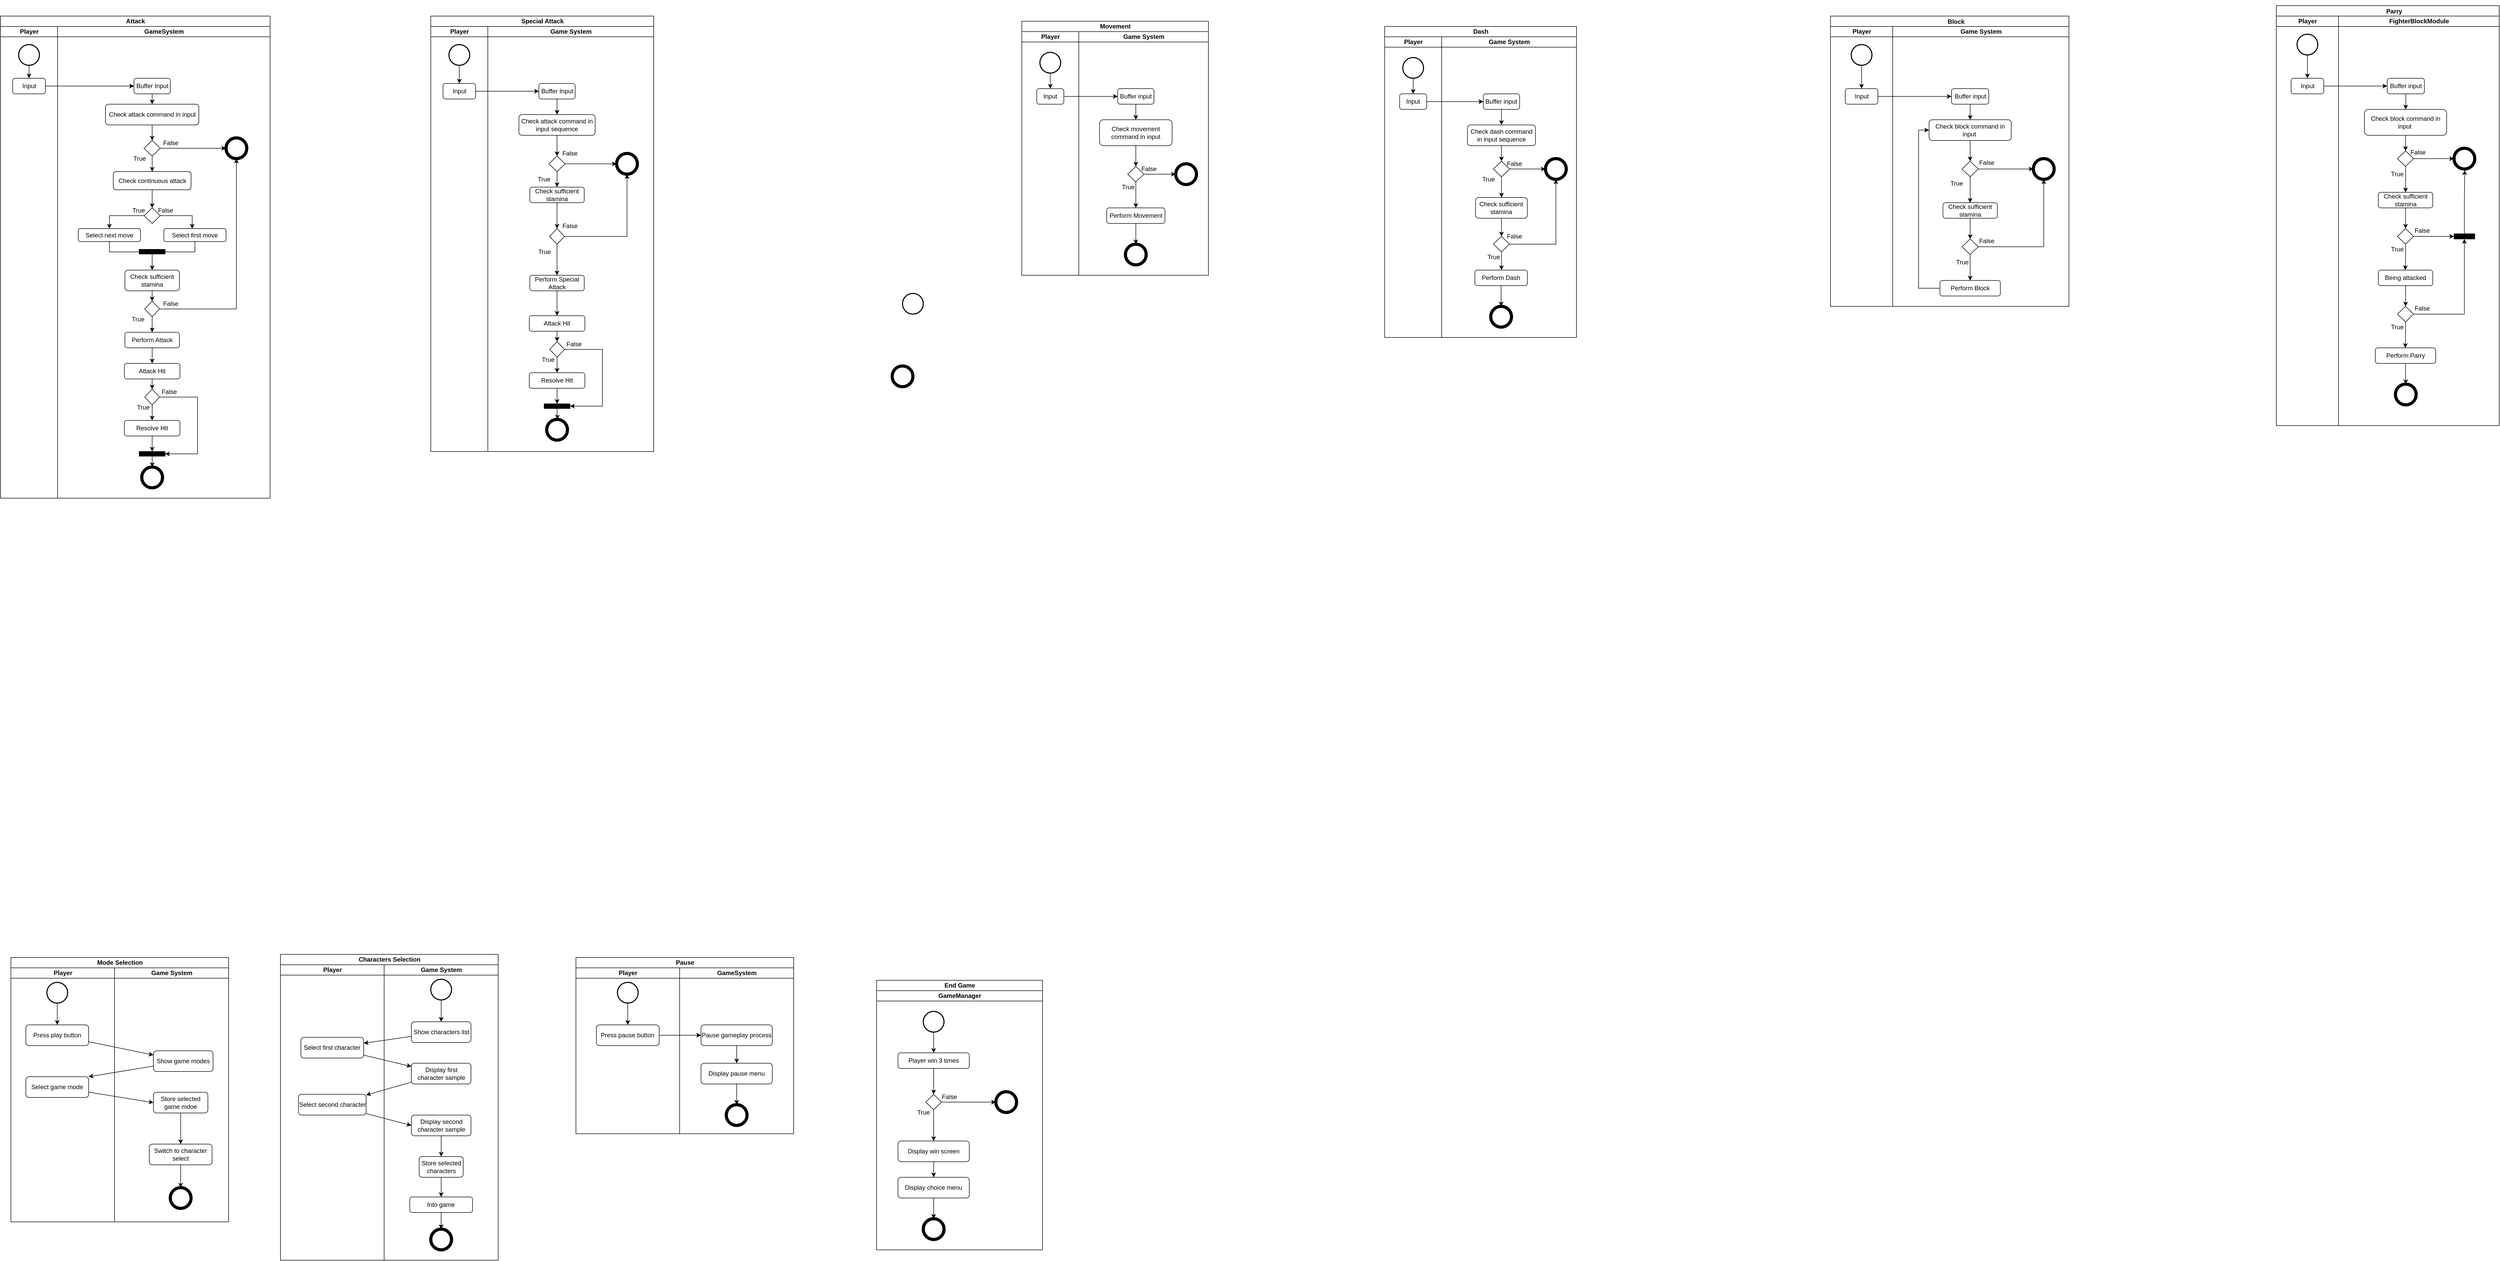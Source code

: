 <mxfile version="28.1.1">
  <diagram id="prtHgNgQTEPvFCAcTncT" name="Page-1">
    <mxGraphModel dx="3836" dy="2449" grid="1" gridSize="10" guides="1" tooltips="1" connect="1" arrows="1" fold="1" page="1" pageScale="1" pageWidth="827" pageHeight="1169" math="0" shadow="0">
      <root>
        <mxCell id="0" />
        <mxCell id="1" parent="0" />
        <mxCell id="iBYgaYHrRUeXB7UZgWUD-44" value="&lt;b&gt;&lt;span style=&quot;font-family: &amp;quot;TH SarabunPSK&amp;quot;, sans-serif;&quot; lang=&quot;TH&quot;&gt;&lt;font&gt;Movement&lt;/font&gt;&lt;/span&gt;&lt;/b&gt;" style="swimlane;childLayout=stackLayout;resizeParent=1;resizeParentMax=0;startSize=20;html=1;" parent="1" vertex="1">
          <mxGeometry x="480" y="40" width="360" height="490" as="geometry" />
        </mxCell>
        <mxCell id="iBYgaYHrRUeXB7UZgWUD-45" value="Player" style="swimlane;startSize=20;html=1;" parent="iBYgaYHrRUeXB7UZgWUD-44" vertex="1">
          <mxGeometry y="20" width="110" height="470" as="geometry" />
        </mxCell>
        <mxCell id="q5dHrZGPlBvG3Q5RTvNy-3" value="" style="strokeWidth=2;html=1;shape=mxgraph.flowchart.start_2;whiteSpace=wrap;" parent="iBYgaYHrRUeXB7UZgWUD-45" vertex="1">
          <mxGeometry x="35.0" y="40" width="40" height="40" as="geometry" />
        </mxCell>
        <mxCell id="iBYgaYHrRUeXB7UZgWUD-47" value="Game System" style="swimlane;startSize=20;html=1;" parent="iBYgaYHrRUeXB7UZgWUD-44" vertex="1">
          <mxGeometry x="110" y="20" width="250" height="470" as="geometry" />
        </mxCell>
        <mxCell id="_nBYN4ZmdPzMw7h-SfEf-1" style="edgeStyle=orthogonalEdgeStyle;rounded=0;orthogonalLoop=1;jettySize=auto;html=1;" parent="iBYgaYHrRUeXB7UZgWUD-47" source="x-vGuRbUDoVfPWIjSoTj-123" target="x-vGuRbUDoVfPWIjSoTj-121" edge="1">
          <mxGeometry relative="1" as="geometry" />
        </mxCell>
        <mxCell id="x-vGuRbUDoVfPWIjSoTj-123" value="Input" style="rounded=1;whiteSpace=wrap;html=1;" parent="iBYgaYHrRUeXB7UZgWUD-47" vertex="1">
          <mxGeometry x="-81.12" y="110" width="52.25" height="30" as="geometry" />
        </mxCell>
        <mxCell id="6MTvZct-g64GksFVK0tG-14" style="edgeStyle=orthogonalEdgeStyle;rounded=0;orthogonalLoop=1;jettySize=auto;html=1;" parent="iBYgaYHrRUeXB7UZgWUD-47" source="x-vGuRbUDoVfPWIjSoTj-160" target="GW8B8ZwVW4DBcdeej7Vw-116" edge="1">
          <mxGeometry relative="1" as="geometry" />
        </mxCell>
        <mxCell id="x-vGuRbUDoVfPWIjSoTj-160" value="Perform Movement" style="rounded=1;whiteSpace=wrap;html=1;" parent="iBYgaYHrRUeXB7UZgWUD-47" vertex="1">
          <mxGeometry x="53.75" y="340" width="112.5" height="30" as="geometry" />
        </mxCell>
        <mxCell id="GW8B8ZwVW4DBcdeej7Vw-116" value="" style="strokeWidth=6;html=1;shape=mxgraph.flowchart.start_2;whiteSpace=wrap;fillColor=default;" parent="iBYgaYHrRUeXB7UZgWUD-47" vertex="1">
          <mxGeometry x="90.0" y="410" width="40" height="40" as="geometry" />
        </mxCell>
        <mxCell id="q5dHrZGPlBvG3Q5RTvNy-1" value="" style="strokeWidth=6;html=1;shape=mxgraph.flowchart.start_2;whiteSpace=wrap;fillColor=default;" parent="iBYgaYHrRUeXB7UZgWUD-47" vertex="1">
          <mxGeometry x="187" y="255" width="40" height="40" as="geometry" />
        </mxCell>
        <mxCell id="_Qk1wX1k7IdOz0nwVpkW-30" value="" style="edgeStyle=orthogonalEdgeStyle;rounded=0;orthogonalLoop=1;jettySize=auto;html=1;" parent="iBYgaYHrRUeXB7UZgWUD-47" source="_Qk1wX1k7IdOz0nwVpkW-28" target="_Qk1wX1k7IdOz0nwVpkW-29" edge="1">
          <mxGeometry relative="1" as="geometry" />
        </mxCell>
        <mxCell id="_Qk1wX1k7IdOz0nwVpkW-28" value="Check movement command in input" style="rounded=1;whiteSpace=wrap;html=1;" parent="iBYgaYHrRUeXB7UZgWUD-47" vertex="1">
          <mxGeometry x="40" y="170" width="140" height="50" as="geometry" />
        </mxCell>
        <mxCell id="_Qk1wX1k7IdOz0nwVpkW-31" style="edgeStyle=orthogonalEdgeStyle;rounded=0;orthogonalLoop=1;jettySize=auto;html=1;entryX=0.5;entryY=0;entryDx=0;entryDy=0;" parent="iBYgaYHrRUeXB7UZgWUD-47" source="_Qk1wX1k7IdOz0nwVpkW-29" target="x-vGuRbUDoVfPWIjSoTj-160" edge="1">
          <mxGeometry relative="1" as="geometry" />
        </mxCell>
        <mxCell id="_Qk1wX1k7IdOz0nwVpkW-38" value="" style="edgeStyle=orthogonalEdgeStyle;rounded=0;orthogonalLoop=1;jettySize=auto;html=1;" parent="iBYgaYHrRUeXB7UZgWUD-47" source="_Qk1wX1k7IdOz0nwVpkW-29" target="q5dHrZGPlBvG3Q5RTvNy-1" edge="1">
          <mxGeometry relative="1" as="geometry" />
        </mxCell>
        <mxCell id="_Qk1wX1k7IdOz0nwVpkW-29" value="" style="rhombus;whiteSpace=wrap;html=1;" parent="iBYgaYHrRUeXB7UZgWUD-47" vertex="1">
          <mxGeometry x="94.38" y="260" width="31.25" height="30" as="geometry" />
        </mxCell>
        <mxCell id="_Qk1wX1k7IdOz0nwVpkW-35" value="False" style="text;html=1;align=center;verticalAlign=middle;resizable=0;points=[];autosize=1;strokeColor=none;fillColor=none;" parent="iBYgaYHrRUeXB7UZgWUD-47" vertex="1">
          <mxGeometry x="110" y="250" width="50" height="30" as="geometry" />
        </mxCell>
        <mxCell id="_Qk1wX1k7IdOz0nwVpkW-34" value="True" style="text;html=1;align=center;verticalAlign=middle;resizable=0;points=[];autosize=1;strokeColor=none;fillColor=none;" parent="iBYgaYHrRUeXB7UZgWUD-47" vertex="1">
          <mxGeometry x="70" y="285" width="50" height="30" as="geometry" />
        </mxCell>
        <mxCell id="6MTvZct-g64GksFVK0tG-13" value="" style="edgeStyle=orthogonalEdgeStyle;rounded=0;orthogonalLoop=1;jettySize=auto;html=1;" parent="iBYgaYHrRUeXB7UZgWUD-47" source="x-vGuRbUDoVfPWIjSoTj-121" target="_Qk1wX1k7IdOz0nwVpkW-28" edge="1">
          <mxGeometry relative="1" as="geometry" />
        </mxCell>
        <mxCell id="x-vGuRbUDoVfPWIjSoTj-121" value="Buffer input" style="rounded=1;whiteSpace=wrap;html=1;" parent="iBYgaYHrRUeXB7UZgWUD-47" vertex="1">
          <mxGeometry x="75" y="110" width="70" height="30" as="geometry" />
        </mxCell>
        <mxCell id="q5dHrZGPlBvG3Q5RTvNy-4" style="edgeStyle=orthogonalEdgeStyle;rounded=0;orthogonalLoop=1;jettySize=auto;html=1;entryX=0.5;entryY=0;entryDx=0;entryDy=0;" parent="iBYgaYHrRUeXB7UZgWUD-44" source="q5dHrZGPlBvG3Q5RTvNy-3" target="x-vGuRbUDoVfPWIjSoTj-123" edge="1">
          <mxGeometry relative="1" as="geometry" />
        </mxCell>
        <mxCell id="iBYgaYHrRUeXB7UZgWUD-59" value="&lt;p style=&quot;text-indent:.25in;line-height:115%&quot; class=&quot;MsoNormal&quot;&gt;&lt;b&gt;&lt;span style=&quot;line-height: 115%; font-family: &amp;quot;TH SarabunPSK&amp;quot;, sans-serif;&quot; lang=&quot;TH&quot;&gt;&lt;font&gt;Block&lt;/font&gt;&lt;/span&gt;&lt;/b&gt;&lt;b&gt;&lt;span style=&quot;font-size:16.0pt;&amp;lt;br/&amp;gt;line-height:115%;font-family:&amp;quot;TH SarabunPSK&amp;quot;,sans-serif;mso-fareast-language:&amp;lt;br/&amp;gt;JA&quot;&gt;&lt;/span&gt;&lt;/b&gt;&lt;/p&gt;" style="swimlane;childLayout=stackLayout;resizeParent=1;resizeParentMax=0;startSize=20;html=1;" parent="1" vertex="1">
          <mxGeometry x="2040" y="30" width="460" height="560" as="geometry" />
        </mxCell>
        <mxCell id="iBYgaYHrRUeXB7UZgWUD-60" value="Player" style="swimlane;startSize=20;html=1;" parent="iBYgaYHrRUeXB7UZgWUD-59" vertex="1">
          <mxGeometry y="20" width="120" height="540" as="geometry" />
        </mxCell>
        <mxCell id="x-vGuRbUDoVfPWIjSoTj-250" value="Input" style="rounded=1;whiteSpace=wrap;html=1;" parent="iBYgaYHrRUeXB7UZgWUD-60" vertex="1">
          <mxGeometry x="28.5" y="120" width="63" height="30" as="geometry" />
        </mxCell>
        <mxCell id="_Qk1wX1k7IdOz0nwVpkW-4" value="" style="edgeStyle=orthogonalEdgeStyle;rounded=0;orthogonalLoop=1;jettySize=auto;html=1;" parent="iBYgaYHrRUeXB7UZgWUD-60" source="_Qk1wX1k7IdOz0nwVpkW-3" target="x-vGuRbUDoVfPWIjSoTj-250" edge="1">
          <mxGeometry relative="1" as="geometry" />
        </mxCell>
        <mxCell id="_Qk1wX1k7IdOz0nwVpkW-3" value="" style="strokeWidth=2;html=1;shape=mxgraph.flowchart.start_2;whiteSpace=wrap;" parent="iBYgaYHrRUeXB7UZgWUD-60" vertex="1">
          <mxGeometry x="40" y="35" width="40" height="40" as="geometry" />
        </mxCell>
        <mxCell id="iBYgaYHrRUeXB7UZgWUD-62" value="Game System" style="swimlane;startSize=20;html=1;" parent="iBYgaYHrRUeXB7UZgWUD-59" vertex="1">
          <mxGeometry x="120" y="20" width="340" height="540" as="geometry" />
        </mxCell>
        <mxCell id="_Qk1wX1k7IdOz0nwVpkW-5" value="" style="strokeWidth=6;html=1;shape=mxgraph.flowchart.start_2;whiteSpace=wrap;fillColor=default;" parent="iBYgaYHrRUeXB7UZgWUD-62" vertex="1">
          <mxGeometry x="271.44" y="255" width="40" height="40" as="geometry" />
        </mxCell>
        <mxCell id="_Qk1wX1k7IdOz0nwVpkW-121" value="" style="edgeStyle=orthogonalEdgeStyle;rounded=0;orthogonalLoop=1;jettySize=auto;html=1;" parent="iBYgaYHrRUeXB7UZgWUD-62" source="_Qk1wX1k7IdOz0nwVpkW-118" target="_Qk1wX1k7IdOz0nwVpkW-5" edge="1">
          <mxGeometry relative="1" as="geometry" />
        </mxCell>
        <mxCell id="we9bnZYUlY-Ih3BmjjNU-61" style="edgeStyle=orthogonalEdgeStyle;rounded=0;orthogonalLoop=1;jettySize=auto;html=1;" parent="iBYgaYHrRUeXB7UZgWUD-62" source="_Qk1wX1k7IdOz0nwVpkW-118" target="_Qk1wX1k7IdOz0nwVpkW-123" edge="1">
          <mxGeometry relative="1" as="geometry" />
        </mxCell>
        <mxCell id="_Qk1wX1k7IdOz0nwVpkW-118" value="" style="rhombus;whiteSpace=wrap;html=1;" parent="iBYgaYHrRUeXB7UZgWUD-62" vertex="1">
          <mxGeometry x="133.79" y="260" width="31.25" height="30" as="geometry" />
        </mxCell>
        <mxCell id="9qjW3hmhEXacLnr4KomU-4" style="edgeStyle=orthogonalEdgeStyle;rounded=0;orthogonalLoop=1;jettySize=auto;html=1;entryX=0.5;entryY=0;entryDx=0;entryDy=0;" parent="iBYgaYHrRUeXB7UZgWUD-62" source="_Qk1wX1k7IdOz0nwVpkW-122" target="_Qk1wX1k7IdOz0nwVpkW-118" edge="1">
          <mxGeometry relative="1" as="geometry" />
        </mxCell>
        <mxCell id="_Qk1wX1k7IdOz0nwVpkW-122" value="Check block command in input&amp;nbsp;" style="rounded=1;whiteSpace=wrap;html=1;" parent="iBYgaYHrRUeXB7UZgWUD-62" vertex="1">
          <mxGeometry x="70.14" y="180" width="158.56" height="40" as="geometry" />
        </mxCell>
        <mxCell id="_Qk1wX1k7IdOz0nwVpkW-126" value="" style="edgeStyle=orthogonalEdgeStyle;rounded=0;orthogonalLoop=1;jettySize=auto;html=1;" parent="iBYgaYHrRUeXB7UZgWUD-62" source="_Qk1wX1k7IdOz0nwVpkW-123" target="_Qk1wX1k7IdOz0nwVpkW-125" edge="1">
          <mxGeometry relative="1" as="geometry" />
        </mxCell>
        <mxCell id="_Qk1wX1k7IdOz0nwVpkW-123" value="Check sufficient stamina" style="rounded=1;whiteSpace=wrap;html=1;" parent="iBYgaYHrRUeXB7UZgWUD-62" vertex="1">
          <mxGeometry x="96.92" y="340" width="105" height="30" as="geometry" />
        </mxCell>
        <mxCell id="_Qk1wX1k7IdOz0nwVpkW-127" style="edgeStyle=orthogonalEdgeStyle;rounded=0;orthogonalLoop=1;jettySize=auto;html=1;" parent="iBYgaYHrRUeXB7UZgWUD-62" source="_Qk1wX1k7IdOz0nwVpkW-125" target="_Qk1wX1k7IdOz0nwVpkW-5" edge="1">
          <mxGeometry relative="1" as="geometry" />
        </mxCell>
        <mxCell id="9qjW3hmhEXacLnr4KomU-9" value="" style="edgeStyle=orthogonalEdgeStyle;rounded=0;orthogonalLoop=1;jettySize=auto;html=1;" parent="iBYgaYHrRUeXB7UZgWUD-62" source="_Qk1wX1k7IdOz0nwVpkW-125" edge="1">
          <mxGeometry relative="1" as="geometry">
            <mxPoint x="149.415" y="490" as="targetPoint" />
          </mxGeometry>
        </mxCell>
        <mxCell id="_Qk1wX1k7IdOz0nwVpkW-125" value="" style="rhombus;whiteSpace=wrap;html=1;" parent="iBYgaYHrRUeXB7UZgWUD-62" vertex="1">
          <mxGeometry x="133.79" y="410" width="31.25" height="30" as="geometry" />
        </mxCell>
        <mxCell id="_Qk1wX1k7IdOz0nwVpkW-138" value="True" style="text;html=1;align=center;verticalAlign=middle;resizable=0;points=[];autosize=1;strokeColor=none;fillColor=none;" parent="iBYgaYHrRUeXB7UZgWUD-62" vertex="1">
          <mxGeometry x="108.53" y="440" width="50" height="30" as="geometry" />
        </mxCell>
        <mxCell id="_Qk1wX1k7IdOz0nwVpkW-137" value="False" style="text;html=1;align=center;verticalAlign=middle;resizable=0;points=[];autosize=1;strokeColor=none;fillColor=none;" parent="iBYgaYHrRUeXB7UZgWUD-62" vertex="1">
          <mxGeometry x="155.69" y="399" width="50" height="30" as="geometry" />
        </mxCell>
        <mxCell id="6MTvZct-g64GksFVK0tG-21" style="edgeStyle=orthogonalEdgeStyle;rounded=0;orthogonalLoop=1;jettySize=auto;html=1;" parent="iBYgaYHrRUeXB7UZgWUD-62" source="x-vGuRbUDoVfPWIjSoTj-248" target="_Qk1wX1k7IdOz0nwVpkW-122" edge="1">
          <mxGeometry relative="1" as="geometry" />
        </mxCell>
        <mxCell id="x-vGuRbUDoVfPWIjSoTj-248" value="Buffer input" style="rounded=1;whiteSpace=wrap;html=1;" parent="iBYgaYHrRUeXB7UZgWUD-62" vertex="1">
          <mxGeometry x="113.53" y="120" width="71.75" height="30" as="geometry" />
        </mxCell>
        <mxCell id="we9bnZYUlY-Ih3BmjjNU-62" value="True" style="text;html=1;align=center;verticalAlign=middle;resizable=0;points=[];autosize=1;strokeColor=none;fillColor=none;" parent="iBYgaYHrRUeXB7UZgWUD-62" vertex="1">
          <mxGeometry x="97.94" y="288" width="50" height="30" as="geometry" />
        </mxCell>
        <mxCell id="_Qk1wX1k7IdOz0nwVpkW-135" value="False" style="text;html=1;align=center;verticalAlign=middle;resizable=0;points=[];autosize=1;strokeColor=none;fillColor=none;" parent="iBYgaYHrRUeXB7UZgWUD-62" vertex="1">
          <mxGeometry x="155.66" y="248" width="50" height="30" as="geometry" />
        </mxCell>
        <mxCell id="9qjW3hmhEXacLnr4KomU-7" style="edgeStyle=orthogonalEdgeStyle;rounded=0;orthogonalLoop=1;jettySize=auto;html=1;entryX=0;entryY=0.5;entryDx=0;entryDy=0;" parent="iBYgaYHrRUeXB7UZgWUD-62" source="9qjW3hmhEXacLnr4KomU-5" target="_Qk1wX1k7IdOz0nwVpkW-122" edge="1">
          <mxGeometry relative="1" as="geometry">
            <Array as="points">
              <mxPoint x="50" y="505" />
              <mxPoint x="50" y="200" />
            </Array>
          </mxGeometry>
        </mxCell>
        <mxCell id="9qjW3hmhEXacLnr4KomU-5" value="Perform Block" style="rounded=1;whiteSpace=wrap;html=1;" parent="iBYgaYHrRUeXB7UZgWUD-62" vertex="1">
          <mxGeometry x="91.16" y="490" width="116.5" height="30" as="geometry" />
        </mxCell>
        <mxCell id="_nBYN4ZmdPzMw7h-SfEf-4" style="edgeStyle=orthogonalEdgeStyle;rounded=0;orthogonalLoop=1;jettySize=auto;html=1;" parent="iBYgaYHrRUeXB7UZgWUD-59" source="x-vGuRbUDoVfPWIjSoTj-250" target="x-vGuRbUDoVfPWIjSoTj-248" edge="1">
          <mxGeometry relative="1" as="geometry" />
        </mxCell>
        <mxCell id="c57PVvVjm2TMvXlCOmgX-1" value="&lt;b&gt;&lt;span style=&quot;font-family: &amp;quot;TH SarabunPSK&amp;quot;, sans-serif;&quot; lang=&quot;TH&quot;&gt;&lt;font&gt;Attack&lt;/font&gt;&lt;/span&gt;&lt;/b&gt;" style="swimlane;childLayout=stackLayout;resizeParent=1;resizeParentMax=0;startSize=20;html=1;" parent="1" vertex="1">
          <mxGeometry x="-1490" y="30" width="520" height="930" as="geometry" />
        </mxCell>
        <mxCell id="UHZkEh0On67kmJrWjUu7-1" style="edgeStyle=orthogonalEdgeStyle;rounded=0;orthogonalLoop=1;jettySize=auto;html=1;" parent="c57PVvVjm2TMvXlCOmgX-1" source="c57PVvVjm2TMvXlCOmgX-3" target="c57PVvVjm2TMvXlCOmgX-6" edge="1">
          <mxGeometry relative="1" as="geometry">
            <mxPoint x="297.75" y="135" as="targetPoint" />
          </mxGeometry>
        </mxCell>
        <mxCell id="c57PVvVjm2TMvXlCOmgX-2" value="Player" style="swimlane;startSize=20;html=1;" parent="c57PVvVjm2TMvXlCOmgX-1" vertex="1">
          <mxGeometry y="20" width="110" height="910" as="geometry" />
        </mxCell>
        <mxCell id="c57PVvVjm2TMvXlCOmgX-3" value="&lt;div&gt;&lt;span style=&quot;background-color: transparent; color: light-dark(rgb(0, 0, 0), rgb(255, 255, 255));&quot;&gt;Input&lt;/span&gt;&lt;/div&gt;" style="rounded=1;whiteSpace=wrap;html=1;" parent="c57PVvVjm2TMvXlCOmgX-2" vertex="1">
          <mxGeometry x="23.5" y="100" width="63" height="30" as="geometry" />
        </mxCell>
        <mxCell id="OrGtIaO31I0Me9HCod5W-46" style="edgeStyle=orthogonalEdgeStyle;rounded=0;orthogonalLoop=1;jettySize=auto;html=1;" parent="c57PVvVjm2TMvXlCOmgX-2" source="OrGtIaO31I0Me9HCod5W-45" target="c57PVvVjm2TMvXlCOmgX-3" edge="1">
          <mxGeometry relative="1" as="geometry" />
        </mxCell>
        <mxCell id="OrGtIaO31I0Me9HCod5W-45" value="" style="strokeWidth=2;html=1;shape=mxgraph.flowchart.start_2;whiteSpace=wrap;" parent="c57PVvVjm2TMvXlCOmgX-2" vertex="1">
          <mxGeometry x="35" y="35" width="40" height="40" as="geometry" />
        </mxCell>
        <UserObject label="GameSystem" id="c57PVvVjm2TMvXlCOmgX-10">
          <mxCell style="swimlane;startSize=20;html=1;" parent="c57PVvVjm2TMvXlCOmgX-1" vertex="1">
            <mxGeometry x="110" y="20" width="410" height="910" as="geometry" />
          </mxCell>
        </UserObject>
        <mxCell id="UHZkEh0On67kmJrWjUu7-7" style="edgeStyle=orthogonalEdgeStyle;rounded=0;orthogonalLoop=1;jettySize=auto;html=1;entryX=1;entryY=0.5;entryDx=0;entryDy=0;" parent="c57PVvVjm2TMvXlCOmgX-10" source="c57PVvVjm2TMvXlCOmgX-22" target="c57PVvVjm2TMvXlCOmgX-82" edge="1">
          <mxGeometry relative="1" as="geometry" />
        </mxCell>
        <mxCell id="c57PVvVjm2TMvXlCOmgX-22" value="Select first move" style="rounded=1;whiteSpace=wrap;html=1;" parent="c57PVvVjm2TMvXlCOmgX-10" vertex="1">
          <mxGeometry x="205.01" y="390" width="120" height="25" as="geometry" />
        </mxCell>
        <mxCell id="c57PVvVjm2TMvXlCOmgX-84" style="edgeStyle=orthogonalEdgeStyle;rounded=0;orthogonalLoop=1;jettySize=auto;html=1;entryX=0;entryY=0.5;entryDx=0;entryDy=0;" parent="c57PVvVjm2TMvXlCOmgX-10" source="c57PVvVjm2TMvXlCOmgX-26" target="c57PVvVjm2TMvXlCOmgX-82" edge="1">
          <mxGeometry relative="1" as="geometry" />
        </mxCell>
        <mxCell id="c57PVvVjm2TMvXlCOmgX-26" value="Select next move" style="rounded=1;whiteSpace=wrap;html=1;" parent="c57PVvVjm2TMvXlCOmgX-10" vertex="1">
          <mxGeometry x="40" y="390" width="120" height="25" as="geometry" />
        </mxCell>
        <mxCell id="c57PVvVjm2TMvXlCOmgX-36" value="True" style="text;html=1;align=center;verticalAlign=middle;resizable=0;points=[];autosize=1;strokeColor=none;fillColor=none;" parent="c57PVvVjm2TMvXlCOmgX-10" vertex="1">
          <mxGeometry x="131.26" y="340" width="50" height="30" as="geometry" />
        </mxCell>
        <mxCell id="c57PVvVjm2TMvXlCOmgX-108" style="edgeStyle=orthogonalEdgeStyle;rounded=0;orthogonalLoop=1;jettySize=auto;html=1;" parent="c57PVvVjm2TMvXlCOmgX-10" source="c57PVvVjm2TMvXlCOmgX-37" target="c57PVvVjm2TMvXlCOmgX-107" edge="1">
          <mxGeometry relative="1" as="geometry" />
        </mxCell>
        <mxCell id="c57PVvVjm2TMvXlCOmgX-37" value="Check sufficient stamina" style="rounded=1;whiteSpace=wrap;html=1;" parent="c57PVvVjm2TMvXlCOmgX-10" vertex="1">
          <mxGeometry x="130.02" y="470" width="105" height="40" as="geometry" />
        </mxCell>
        <mxCell id="c57PVvVjm2TMvXlCOmgX-49" style="edgeStyle=orthogonalEdgeStyle;rounded=0;orthogonalLoop=1;jettySize=auto;html=1;entryX=0.5;entryY=0;entryDx=0;entryDy=0;exitX=0.5;exitY=1;exitDx=0;exitDy=0;" parent="c57PVvVjm2TMvXlCOmgX-10" source="c57PVvVjm2TMvXlCOmgX-82" target="c57PVvVjm2TMvXlCOmgX-37" edge="1">
          <mxGeometry relative="1" as="geometry">
            <mxPoint x="161.26" y="511" as="sourcePoint" />
            <mxPoint x="172.51" y="521" as="targetPoint" />
          </mxGeometry>
        </mxCell>
        <mxCell id="c57PVvVjm2TMvXlCOmgX-79" value="False" style="text;html=1;align=center;verticalAlign=middle;resizable=0;points=[];autosize=1;strokeColor=none;fillColor=none;" parent="c57PVvVjm2TMvXlCOmgX-10" vertex="1">
          <mxGeometry x="182.52" y="340" width="50" height="30" as="geometry" />
        </mxCell>
        <mxCell id="c57PVvVjm2TMvXlCOmgX-82" value="" style="rounded=0;whiteSpace=wrap;html=1;fillColor=light-dark(#000000,#000000);strokeColor=light-dark(#000000,#000000);" parent="c57PVvVjm2TMvXlCOmgX-10" vertex="1">
          <mxGeometry x="157.51" y="430" width="50" height="9" as="geometry" />
        </mxCell>
        <mxCell id="c57PVvVjm2TMvXlCOmgX-102" style="edgeStyle=orthogonalEdgeStyle;rounded=0;orthogonalLoop=1;jettySize=auto;html=1;" parent="c57PVvVjm2TMvXlCOmgX-10" source="c57PVvVjm2TMvXlCOmgX-87" target="c57PVvVjm2TMvXlCOmgX-22" edge="1">
          <mxGeometry relative="1" as="geometry">
            <Array as="points">
              <mxPoint x="259.76" y="365" />
            </Array>
          </mxGeometry>
        </mxCell>
        <mxCell id="UHZkEh0On67kmJrWjUu7-5" style="edgeStyle=orthogonalEdgeStyle;rounded=0;orthogonalLoop=1;jettySize=auto;html=1;" parent="c57PVvVjm2TMvXlCOmgX-10" source="c57PVvVjm2TMvXlCOmgX-87" target="c57PVvVjm2TMvXlCOmgX-26" edge="1">
          <mxGeometry relative="1" as="geometry" />
        </mxCell>
        <mxCell id="c57PVvVjm2TMvXlCOmgX-87" value="" style="rhombus;whiteSpace=wrap;html=1;" parent="c57PVvVjm2TMvXlCOmgX-10" vertex="1">
          <mxGeometry x="166.89" y="350" width="31.25" height="30" as="geometry" />
        </mxCell>
        <mxCell id="c57PVvVjm2TMvXlCOmgX-109" style="edgeStyle=orthogonalEdgeStyle;rounded=0;orthogonalLoop=1;jettySize=auto;html=1;entryX=0.5;entryY=0;entryDx=0;entryDy=0;" parent="c57PVvVjm2TMvXlCOmgX-10" source="c57PVvVjm2TMvXlCOmgX-91" target="c57PVvVjm2TMvXlCOmgX-87" edge="1">
          <mxGeometry relative="1" as="geometry" />
        </mxCell>
        <mxCell id="c57PVvVjm2TMvXlCOmgX-91" value="Check continuous attack" style="rounded=1;whiteSpace=wrap;html=1;" parent="c57PVvVjm2TMvXlCOmgX-10" vertex="1">
          <mxGeometry x="107.51" y="280" width="150" height="35" as="geometry" />
        </mxCell>
        <mxCell id="c57PVvVjm2TMvXlCOmgX-97" style="edgeStyle=orthogonalEdgeStyle;rounded=0;orthogonalLoop=1;jettySize=auto;html=1;" parent="c57PVvVjm2TMvXlCOmgX-10" source="c57PVvVjm2TMvXlCOmgX-95" target="c57PVvVjm2TMvXlCOmgX-96" edge="1">
          <mxGeometry relative="1" as="geometry" />
        </mxCell>
        <mxCell id="c57PVvVjm2TMvXlCOmgX-95" value="Check attack command in input" style="rounded=1;whiteSpace=wrap;html=1;" parent="c57PVvVjm2TMvXlCOmgX-10" vertex="1">
          <mxGeometry x="92.5" y="150" width="180" height="40" as="geometry" />
        </mxCell>
        <mxCell id="UHZkEh0On67kmJrWjUu7-3" value="" style="edgeStyle=orthogonalEdgeStyle;rounded=0;orthogonalLoop=1;jettySize=auto;html=1;" parent="c57PVvVjm2TMvXlCOmgX-10" source="c57PVvVjm2TMvXlCOmgX-96" target="OrGtIaO31I0Me9HCod5W-47" edge="1">
          <mxGeometry relative="1" as="geometry" />
        </mxCell>
        <mxCell id="UHZkEh0On67kmJrWjUu7-4" value="" style="edgeStyle=orthogonalEdgeStyle;rounded=0;orthogonalLoop=1;jettySize=auto;html=1;" parent="c57PVvVjm2TMvXlCOmgX-10" source="c57PVvVjm2TMvXlCOmgX-96" target="c57PVvVjm2TMvXlCOmgX-91" edge="1">
          <mxGeometry relative="1" as="geometry" />
        </mxCell>
        <mxCell id="c57PVvVjm2TMvXlCOmgX-96" value="" style="rhombus;whiteSpace=wrap;html=1;" parent="c57PVvVjm2TMvXlCOmgX-10" vertex="1">
          <mxGeometry x="166.88" y="220" width="31.25" height="30" as="geometry" />
        </mxCell>
        <mxCell id="c57PVvVjm2TMvXlCOmgX-100" value="False" style="text;html=1;align=center;verticalAlign=middle;resizable=0;points=[];autosize=1;strokeColor=none;fillColor=none;" parent="c57PVvVjm2TMvXlCOmgX-10" vertex="1">
          <mxGeometry x="192.5" y="210" width="50" height="30" as="geometry" />
        </mxCell>
        <mxCell id="c57PVvVjm2TMvXlCOmgX-101" value="True" style="text;html=1;align=center;verticalAlign=middle;resizable=0;points=[];autosize=1;strokeColor=none;fillColor=none;" parent="c57PVvVjm2TMvXlCOmgX-10" vertex="1">
          <mxGeometry x="132.51" y="240" width="50" height="30" as="geometry" />
        </mxCell>
        <mxCell id="UHZkEh0On67kmJrWjUu7-8" style="edgeStyle=orthogonalEdgeStyle;rounded=0;orthogonalLoop=1;jettySize=auto;html=1;" parent="c57PVvVjm2TMvXlCOmgX-10" source="c57PVvVjm2TMvXlCOmgX-107" target="OrGtIaO31I0Me9HCod5W-47" edge="1">
          <mxGeometry relative="1" as="geometry" />
        </mxCell>
        <mxCell id="wYJEiwNmxTXoeErvehKY-3" style="edgeStyle=orthogonalEdgeStyle;rounded=0;orthogonalLoop=1;jettySize=auto;html=1;" parent="c57PVvVjm2TMvXlCOmgX-10" source="c57PVvVjm2TMvXlCOmgX-107" target="UHZkEh0On67kmJrWjUu7-10" edge="1">
          <mxGeometry relative="1" as="geometry">
            <mxPoint x="182.474" y="590" as="targetPoint" />
          </mxGeometry>
        </mxCell>
        <mxCell id="c57PVvVjm2TMvXlCOmgX-107" value="" style="rhombus;whiteSpace=wrap;html=1;" parent="c57PVvVjm2TMvXlCOmgX-10" vertex="1">
          <mxGeometry x="168.14" y="530" width="28.75" height="30" as="geometry" />
        </mxCell>
        <mxCell id="c57PVvVjm2TMvXlCOmgX-111" value="False" style="text;html=1;align=center;verticalAlign=middle;resizable=0;points=[];autosize=1;strokeColor=none;fillColor=none;" parent="c57PVvVjm2TMvXlCOmgX-10" vertex="1">
          <mxGeometry x="192.51" y="520" width="50" height="30" as="geometry" />
        </mxCell>
        <mxCell id="c57PVvVjm2TMvXlCOmgX-112" value="True" style="text;html=1;align=center;verticalAlign=middle;resizable=0;points=[];autosize=1;strokeColor=none;fillColor=none;" parent="c57PVvVjm2TMvXlCOmgX-10" vertex="1">
          <mxGeometry x="130.01" y="550" width="50" height="30" as="geometry" />
        </mxCell>
        <mxCell id="OrGtIaO31I0Me9HCod5W-47" value="" style="strokeWidth=6;html=1;shape=mxgraph.flowchart.start_2;whiteSpace=wrap;fillColor=default;" parent="c57PVvVjm2TMvXlCOmgX-10" vertex="1">
          <mxGeometry x="325.01" y="215" width="40" height="40" as="geometry" />
        </mxCell>
        <mxCell id="UHZkEh0On67kmJrWjUu7-2" value="" style="edgeStyle=orthogonalEdgeStyle;rounded=0;orthogonalLoop=1;jettySize=auto;html=1;" parent="c57PVvVjm2TMvXlCOmgX-10" source="c57PVvVjm2TMvXlCOmgX-6" target="c57PVvVjm2TMvXlCOmgX-95" edge="1">
          <mxGeometry relative="1" as="geometry" />
        </mxCell>
        <mxCell id="c57PVvVjm2TMvXlCOmgX-6" value="Buffer Input" style="rounded=1;whiteSpace=wrap;html=1;" parent="c57PVvVjm2TMvXlCOmgX-10" vertex="1">
          <mxGeometry x="147.51" y="100" width="70" height="30" as="geometry" />
        </mxCell>
        <mxCell id="5yndVM-tqQztnZuRBSLG-3" style="edgeStyle=orthogonalEdgeStyle;rounded=0;orthogonalLoop=1;jettySize=auto;html=1;" edge="1" parent="c57PVvVjm2TMvXlCOmgX-10" source="-ZEXvn5pEk6e0Feumyof-13" target="5yndVM-tqQztnZuRBSLG-1">
          <mxGeometry relative="1" as="geometry" />
        </mxCell>
        <mxCell id="-ZEXvn5pEk6e0Feumyof-13" value="Attack Hit" style="rounded=1;whiteSpace=wrap;html=1;" parent="c57PVvVjm2TMvXlCOmgX-10" vertex="1">
          <mxGeometry x="128.89" y="650" width="107.24" height="30" as="geometry" />
        </mxCell>
        <mxCell id="OrGtIaO31I0Me9HCod5W-48" value="" style="strokeWidth=6;html=1;shape=mxgraph.flowchart.start_2;whiteSpace=wrap;fillColor=default;" parent="c57PVvVjm2TMvXlCOmgX-10" vertex="1">
          <mxGeometry x="162.5" y="850" width="40" height="40" as="geometry" />
        </mxCell>
        <mxCell id="-ZEXvn5pEk6e0Feumyof-17" style="edgeStyle=orthogonalEdgeStyle;rounded=0;orthogonalLoop=1;jettySize=auto;html=1;entryX=0.5;entryY=0;entryDx=0;entryDy=0;" parent="c57PVvVjm2TMvXlCOmgX-10" source="UHZkEh0On67kmJrWjUu7-10" target="-ZEXvn5pEk6e0Feumyof-13" edge="1">
          <mxGeometry relative="1" as="geometry" />
        </mxCell>
        <mxCell id="UHZkEh0On67kmJrWjUu7-10" value="Perform Attack" style="rounded=1;whiteSpace=wrap;html=1;" parent="c57PVvVjm2TMvXlCOmgX-10" vertex="1">
          <mxGeometry x="130.02" y="590" width="105" height="30" as="geometry" />
        </mxCell>
        <mxCell id="5yndVM-tqQztnZuRBSLG-9" style="edgeStyle=orthogonalEdgeStyle;rounded=0;orthogonalLoop=1;jettySize=auto;html=1;" edge="1" parent="c57PVvVjm2TMvXlCOmgX-10" source="5yndVM-tqQztnZuRBSLG-1" target="5yndVM-tqQztnZuRBSLG-4">
          <mxGeometry relative="1" as="geometry" />
        </mxCell>
        <mxCell id="5yndVM-tqQztnZuRBSLG-13" style="edgeStyle=orthogonalEdgeStyle;rounded=0;orthogonalLoop=1;jettySize=auto;html=1;entryX=1;entryY=0.5;entryDx=0;entryDy=0;" edge="1" parent="c57PVvVjm2TMvXlCOmgX-10" source="5yndVM-tqQztnZuRBSLG-1" target="5yndVM-tqQztnZuRBSLG-8">
          <mxGeometry relative="1" as="geometry">
            <Array as="points">
              <mxPoint x="270" y="715" />
              <mxPoint x="270" y="825" />
            </Array>
          </mxGeometry>
        </mxCell>
        <mxCell id="5yndVM-tqQztnZuRBSLG-1" value="" style="rhombus;whiteSpace=wrap;html=1;" vertex="1" parent="c57PVvVjm2TMvXlCOmgX-10">
          <mxGeometry x="168.15" y="700" width="28.75" height="30" as="geometry" />
        </mxCell>
        <mxCell id="5yndVM-tqQztnZuRBSLG-15" style="edgeStyle=orthogonalEdgeStyle;rounded=0;orthogonalLoop=1;jettySize=auto;html=1;entryX=0.5;entryY=0;entryDx=0;entryDy=0;" edge="1" parent="c57PVvVjm2TMvXlCOmgX-10" source="5yndVM-tqQztnZuRBSLG-4" target="5yndVM-tqQztnZuRBSLG-8">
          <mxGeometry relative="1" as="geometry" />
        </mxCell>
        <mxCell id="5yndVM-tqQztnZuRBSLG-4" value="Resolve Hit" style="rounded=1;whiteSpace=wrap;html=1;" vertex="1" parent="c57PVvVjm2TMvXlCOmgX-10">
          <mxGeometry x="128.88" y="760" width="107.24" height="30" as="geometry" />
        </mxCell>
        <mxCell id="5yndVM-tqQztnZuRBSLG-6" value="True" style="text;html=1;align=center;verticalAlign=middle;resizable=0;points=[];autosize=1;strokeColor=none;fillColor=none;" vertex="1" parent="c57PVvVjm2TMvXlCOmgX-10">
          <mxGeometry x="140.0" y="720" width="50" height="30" as="geometry" />
        </mxCell>
        <mxCell id="5yndVM-tqQztnZuRBSLG-7" value="False" style="text;html=1;align=center;verticalAlign=middle;resizable=0;points=[];autosize=1;strokeColor=none;fillColor=none;" vertex="1" parent="c57PVvVjm2TMvXlCOmgX-10">
          <mxGeometry x="190.0" y="690" width="50" height="30" as="geometry" />
        </mxCell>
        <mxCell id="5yndVM-tqQztnZuRBSLG-16" style="edgeStyle=orthogonalEdgeStyle;rounded=0;orthogonalLoop=1;jettySize=auto;html=1;" edge="1" parent="c57PVvVjm2TMvXlCOmgX-10" source="5yndVM-tqQztnZuRBSLG-8">
          <mxGeometry relative="1" as="geometry">
            <mxPoint x="182.474" y="850" as="targetPoint" />
          </mxGeometry>
        </mxCell>
        <mxCell id="5yndVM-tqQztnZuRBSLG-8" value="" style="rounded=0;whiteSpace=wrap;html=1;fillColor=light-dark(#000000,#000000);strokeColor=light-dark(#000000,#000000);" vertex="1" parent="c57PVvVjm2TMvXlCOmgX-10">
          <mxGeometry x="157.53" y="820" width="50" height="9" as="geometry" />
        </mxCell>
        <mxCell id="c57PVvVjm2TMvXlCOmgX-277" value="&lt;b&gt;&lt;span style=&quot;font-family: &amp;quot;TH SarabunPSK&amp;quot;, sans-serif;&quot; lang=&quot;TH&quot;&gt;&lt;font&gt;Special Attack&lt;/font&gt;&lt;/span&gt;&lt;/b&gt;" style="swimlane;childLayout=stackLayout;resizeParent=1;resizeParentMax=0;startSize=20;html=1;" parent="1" vertex="1">
          <mxGeometry x="-660" y="30" width="430" height="840" as="geometry" />
        </mxCell>
        <mxCell id="c57PVvVjm2TMvXlCOmgX-278" value="Player" style="swimlane;startSize=20;html=1;" parent="c57PVvVjm2TMvXlCOmgX-277" vertex="1">
          <mxGeometry y="20" width="110" height="820" as="geometry" />
        </mxCell>
        <mxCell id="c57PVvVjm2TMvXlCOmgX-279" value="&lt;div&gt;&lt;span style=&quot;background-color: transparent; color: light-dark(rgb(0, 0, 0), rgb(255, 255, 255));&quot;&gt;Input&lt;/span&gt;&lt;/div&gt;" style="rounded=1;whiteSpace=wrap;html=1;" parent="c57PVvVjm2TMvXlCOmgX-278" vertex="1">
          <mxGeometry x="23.5" y="110" width="63" height="30" as="geometry" />
        </mxCell>
        <mxCell id="OrGtIaO31I0Me9HCod5W-57" style="edgeStyle=orthogonalEdgeStyle;rounded=0;orthogonalLoop=1;jettySize=auto;html=1;" parent="c57PVvVjm2TMvXlCOmgX-278" source="OrGtIaO31I0Me9HCod5W-56" target="c57PVvVjm2TMvXlCOmgX-279" edge="1">
          <mxGeometry relative="1" as="geometry" />
        </mxCell>
        <mxCell id="OrGtIaO31I0Me9HCod5W-56" value="" style="strokeWidth=2;html=1;shape=mxgraph.flowchart.start_2;whiteSpace=wrap;" parent="c57PVvVjm2TMvXlCOmgX-278" vertex="1">
          <mxGeometry x="35" y="35" width="40" height="40" as="geometry" />
        </mxCell>
        <mxCell id="-ZEXvn5pEk6e0Feumyof-1" style="edgeStyle=orthogonalEdgeStyle;rounded=0;orthogonalLoop=1;jettySize=auto;html=1;" parent="c57PVvVjm2TMvXlCOmgX-277" source="c57PVvVjm2TMvXlCOmgX-279" target="c57PVvVjm2TMvXlCOmgX-281" edge="1">
          <mxGeometry relative="1" as="geometry" />
        </mxCell>
        <UserObject label="Game System" id="c57PVvVjm2TMvXlCOmgX-286">
          <mxCell style="swimlane;startSize=20;html=1;" parent="c57PVvVjm2TMvXlCOmgX-277" vertex="1">
            <mxGeometry x="110" y="20" width="320" height="820" as="geometry" />
          </mxCell>
        </UserObject>
        <mxCell id="-ZEXvn5pEk6e0Feumyof-8" style="edgeStyle=orthogonalEdgeStyle;rounded=0;orthogonalLoop=1;jettySize=auto;html=1;entryX=0.5;entryY=0;entryDx=0;entryDy=0;" parent="c57PVvVjm2TMvXlCOmgX-286" source="c57PVvVjm2TMvXlCOmgX-296" target="c57PVvVjm2TMvXlCOmgX-338" edge="1">
          <mxGeometry relative="1" as="geometry" />
        </mxCell>
        <mxCell id="c57PVvVjm2TMvXlCOmgX-296" value="Check sufficient stamina" style="rounded=1;whiteSpace=wrap;html=1;" parent="c57PVvVjm2TMvXlCOmgX-286" vertex="1">
          <mxGeometry x="81.0" y="310" width="105" height="30" as="geometry" />
        </mxCell>
        <mxCell id="c57PVvVjm2TMvXlCOmgX-329" style="edgeStyle=orthogonalEdgeStyle;rounded=0;orthogonalLoop=1;jettySize=auto;html=1;" parent="c57PVvVjm2TMvXlCOmgX-286" source="c57PVvVjm2TMvXlCOmgX-330" target="c57PVvVjm2TMvXlCOmgX-333" edge="1">
          <mxGeometry relative="1" as="geometry" />
        </mxCell>
        <mxCell id="c57PVvVjm2TMvXlCOmgX-330" value="Check attack command in input sequence" style="rounded=1;whiteSpace=wrap;html=1;" parent="c57PVvVjm2TMvXlCOmgX-286" vertex="1">
          <mxGeometry x="60" y="170" width="147" height="40" as="geometry" />
        </mxCell>
        <mxCell id="-ZEXvn5pEk6e0Feumyof-4" style="edgeStyle=orthogonalEdgeStyle;rounded=0;orthogonalLoop=1;jettySize=auto;html=1;" parent="c57PVvVjm2TMvXlCOmgX-286" source="c57PVvVjm2TMvXlCOmgX-333" target="c57PVvVjm2TMvXlCOmgX-296" edge="1">
          <mxGeometry relative="1" as="geometry" />
        </mxCell>
        <mxCell id="-ZEXvn5pEk6e0Feumyof-5" style="edgeStyle=orthogonalEdgeStyle;rounded=0;orthogonalLoop=1;jettySize=auto;html=1;" parent="c57PVvVjm2TMvXlCOmgX-286" source="c57PVvVjm2TMvXlCOmgX-333" target="OrGtIaO31I0Me9HCod5W-50" edge="1">
          <mxGeometry relative="1" as="geometry" />
        </mxCell>
        <mxCell id="c57PVvVjm2TMvXlCOmgX-333" value="" style="rhombus;whiteSpace=wrap;html=1;" parent="c57PVvVjm2TMvXlCOmgX-286" vertex="1">
          <mxGeometry x="117.87" y="250" width="31.25" height="30" as="geometry" />
        </mxCell>
        <mxCell id="c57PVvVjm2TMvXlCOmgX-334" value="False" style="text;html=1;align=center;verticalAlign=middle;resizable=0;points=[];autosize=1;strokeColor=none;fillColor=none;" parent="c57PVvVjm2TMvXlCOmgX-286" vertex="1">
          <mxGeometry x="133.01" y="230" width="50" height="30" as="geometry" />
        </mxCell>
        <mxCell id="c57PVvVjm2TMvXlCOmgX-335" value="True" style="text;html=1;align=center;verticalAlign=middle;resizable=0;points=[];autosize=1;strokeColor=none;fillColor=none;" parent="c57PVvVjm2TMvXlCOmgX-286" vertex="1">
          <mxGeometry x="82.51" y="280" width="50" height="30" as="geometry" />
        </mxCell>
        <mxCell id="-ZEXvn5pEk6e0Feumyof-9" value="" style="edgeStyle=orthogonalEdgeStyle;rounded=0;orthogonalLoop=1;jettySize=auto;html=1;" parent="c57PVvVjm2TMvXlCOmgX-286" source="c57PVvVjm2TMvXlCOmgX-338" edge="1">
          <mxGeometry relative="1" as="geometry">
            <mxPoint x="133.495" y="480" as="targetPoint" />
          </mxGeometry>
        </mxCell>
        <mxCell id="c57PVvVjm2TMvXlCOmgX-338" value="" style="rhombus;whiteSpace=wrap;html=1;" parent="c57PVvVjm2TMvXlCOmgX-286" vertex="1">
          <mxGeometry x="119.12" y="390" width="28.75" height="30" as="geometry" />
        </mxCell>
        <mxCell id="c57PVvVjm2TMvXlCOmgX-339" value="False" style="text;html=1;align=center;verticalAlign=middle;resizable=0;points=[];autosize=1;strokeColor=none;fillColor=none;" parent="c57PVvVjm2TMvXlCOmgX-286" vertex="1">
          <mxGeometry x="133.01" y="370" width="50" height="30" as="geometry" />
        </mxCell>
        <mxCell id="c57PVvVjm2TMvXlCOmgX-340" value="True" style="text;html=1;align=center;verticalAlign=middle;resizable=0;points=[];autosize=1;strokeColor=none;fillColor=none;" parent="c57PVvVjm2TMvXlCOmgX-286" vertex="1">
          <mxGeometry x="83.5" y="420" width="50" height="30" as="geometry" />
        </mxCell>
        <mxCell id="OrGtIaO31I0Me9HCod5W-50" value="" style="strokeWidth=6;html=1;shape=mxgraph.flowchart.start_2;whiteSpace=wrap;fillColor=default;" parent="c57PVvVjm2TMvXlCOmgX-286" vertex="1">
          <mxGeometry x="248.5" y="245" width="40" height="40" as="geometry" />
        </mxCell>
        <mxCell id="6MTvZct-g64GksFVK0tG-2" value="" style="edgeStyle=orthogonalEdgeStyle;rounded=0;orthogonalLoop=1;jettySize=auto;html=1;" parent="c57PVvVjm2TMvXlCOmgX-286" source="c57PVvVjm2TMvXlCOmgX-281" target="c57PVvVjm2TMvXlCOmgX-330" edge="1">
          <mxGeometry relative="1" as="geometry" />
        </mxCell>
        <mxCell id="c57PVvVjm2TMvXlCOmgX-281" value="Buffer Input" style="rounded=1;whiteSpace=wrap;html=1;" parent="c57PVvVjm2TMvXlCOmgX-286" vertex="1">
          <mxGeometry x="98.5" y="110" width="70" height="30" as="geometry" />
        </mxCell>
        <mxCell id="-ZEXvn5pEk6e0Feumyof-10" style="edgeStyle=orthogonalEdgeStyle;rounded=0;orthogonalLoop=1;jettySize=auto;html=1;entryX=0.5;entryY=1;entryDx=0;entryDy=0;entryPerimeter=0;" parent="c57PVvVjm2TMvXlCOmgX-286" source="c57PVvVjm2TMvXlCOmgX-338" target="OrGtIaO31I0Me9HCod5W-50" edge="1">
          <mxGeometry relative="1" as="geometry" />
        </mxCell>
        <mxCell id="5yndVM-tqQztnZuRBSLG-32" style="edgeStyle=orthogonalEdgeStyle;rounded=0;orthogonalLoop=1;jettySize=auto;html=1;" edge="1" parent="c57PVvVjm2TMvXlCOmgX-286" source="6MTvZct-g64GksFVK0tG-5" target="5yndVM-tqQztnZuRBSLG-19">
          <mxGeometry relative="1" as="geometry" />
        </mxCell>
        <mxCell id="6MTvZct-g64GksFVK0tG-5" value="Perform Special Attack" style="rounded=1;whiteSpace=wrap;html=1;" parent="c57PVvVjm2TMvXlCOmgX-286" vertex="1">
          <mxGeometry x="81.0" y="480" width="105" height="30" as="geometry" />
        </mxCell>
        <mxCell id="5yndVM-tqQztnZuRBSLG-18" style="edgeStyle=orthogonalEdgeStyle;rounded=0;orthogonalLoop=1;jettySize=auto;html=1;" edge="1" source="5yndVM-tqQztnZuRBSLG-19" target="5yndVM-tqQztnZuRBSLG-23" parent="c57PVvVjm2TMvXlCOmgX-286">
          <mxGeometry relative="1" as="geometry" />
        </mxCell>
        <mxCell id="5yndVM-tqQztnZuRBSLG-19" value="Attack Hit" style="rounded=1;whiteSpace=wrap;html=1;" vertex="1" parent="c57PVvVjm2TMvXlCOmgX-286">
          <mxGeometry x="80.01" y="558" width="107.24" height="30" as="geometry" />
        </mxCell>
        <mxCell id="5yndVM-tqQztnZuRBSLG-20" value="" style="strokeWidth=6;html=1;shape=mxgraph.flowchart.start_2;whiteSpace=wrap;fillColor=default;" vertex="1" parent="c57PVvVjm2TMvXlCOmgX-286">
          <mxGeometry x="113.62" y="758" width="40" height="40" as="geometry" />
        </mxCell>
        <mxCell id="5yndVM-tqQztnZuRBSLG-21" style="edgeStyle=orthogonalEdgeStyle;rounded=0;orthogonalLoop=1;jettySize=auto;html=1;" edge="1" source="5yndVM-tqQztnZuRBSLG-23" target="5yndVM-tqQztnZuRBSLG-25" parent="c57PVvVjm2TMvXlCOmgX-286">
          <mxGeometry relative="1" as="geometry" />
        </mxCell>
        <mxCell id="5yndVM-tqQztnZuRBSLG-22" style="edgeStyle=orthogonalEdgeStyle;rounded=0;orthogonalLoop=1;jettySize=auto;html=1;entryX=1;entryY=0.5;entryDx=0;entryDy=0;" edge="1" source="5yndVM-tqQztnZuRBSLG-23" target="5yndVM-tqQztnZuRBSLG-29" parent="c57PVvVjm2TMvXlCOmgX-286">
          <mxGeometry relative="1" as="geometry">
            <Array as="points">
              <mxPoint x="221.12" y="623" />
              <mxPoint x="221.12" y="733" />
            </Array>
          </mxGeometry>
        </mxCell>
        <mxCell id="5yndVM-tqQztnZuRBSLG-23" value="" style="rhombus;whiteSpace=wrap;html=1;" vertex="1" parent="c57PVvVjm2TMvXlCOmgX-286">
          <mxGeometry x="119.27" y="608" width="28.75" height="30" as="geometry" />
        </mxCell>
        <mxCell id="5yndVM-tqQztnZuRBSLG-24" style="edgeStyle=orthogonalEdgeStyle;rounded=0;orthogonalLoop=1;jettySize=auto;html=1;entryX=0.5;entryY=0;entryDx=0;entryDy=0;" edge="1" source="5yndVM-tqQztnZuRBSLG-25" target="5yndVM-tqQztnZuRBSLG-29" parent="c57PVvVjm2TMvXlCOmgX-286">
          <mxGeometry relative="1" as="geometry" />
        </mxCell>
        <mxCell id="5yndVM-tqQztnZuRBSLG-25" value="Resolve Hit" style="rounded=1;whiteSpace=wrap;html=1;" vertex="1" parent="c57PVvVjm2TMvXlCOmgX-286">
          <mxGeometry x="80" y="668" width="107.24" height="30" as="geometry" />
        </mxCell>
        <mxCell id="5yndVM-tqQztnZuRBSLG-26" value="True" style="text;html=1;align=center;verticalAlign=middle;resizable=0;points=[];autosize=1;strokeColor=none;fillColor=none;" vertex="1" parent="c57PVvVjm2TMvXlCOmgX-286">
          <mxGeometry x="91.12" y="628" width="50" height="30" as="geometry" />
        </mxCell>
        <mxCell id="5yndVM-tqQztnZuRBSLG-27" value="False" style="text;html=1;align=center;verticalAlign=middle;resizable=0;points=[];autosize=1;strokeColor=none;fillColor=none;" vertex="1" parent="c57PVvVjm2TMvXlCOmgX-286">
          <mxGeometry x="141.12" y="598" width="50" height="30" as="geometry" />
        </mxCell>
        <mxCell id="5yndVM-tqQztnZuRBSLG-28" style="edgeStyle=orthogonalEdgeStyle;rounded=0;orthogonalLoop=1;jettySize=auto;html=1;" edge="1" source="5yndVM-tqQztnZuRBSLG-29" parent="c57PVvVjm2TMvXlCOmgX-286">
          <mxGeometry relative="1" as="geometry">
            <mxPoint x="133.594" y="758" as="targetPoint" />
          </mxGeometry>
        </mxCell>
        <mxCell id="5yndVM-tqQztnZuRBSLG-29" value="" style="rounded=0;whiteSpace=wrap;html=1;fillColor=light-dark(#000000,#000000);strokeColor=light-dark(#000000,#000000);" vertex="1" parent="c57PVvVjm2TMvXlCOmgX-286">
          <mxGeometry x="108.65" y="728" width="50" height="9" as="geometry" />
        </mxCell>
        <mxCell id="OrGtIaO31I0Me9HCod5W-1" value="&lt;font face=&quot;TH SarabunPSK, sans-serif&quot;&gt;Mode Selection&lt;/font&gt;" style="swimlane;childLayout=stackLayout;resizeParent=1;resizeParentMax=0;startSize=20;html=1;" parent="1" vertex="1">
          <mxGeometry x="-1470" y="1846" width="420" height="510" as="geometry" />
        </mxCell>
        <mxCell id="OrGtIaO31I0Me9HCod5W-2" value="Player" style="swimlane;startSize=20;html=1;" parent="OrGtIaO31I0Me9HCod5W-1" vertex="1">
          <mxGeometry y="20" width="200" height="490" as="geometry" />
        </mxCell>
        <mxCell id="OrGtIaO31I0Me9HCod5W-3" value="Press play button" style="rounded=1;whiteSpace=wrap;html=1;" parent="OrGtIaO31I0Me9HCod5W-2" vertex="1">
          <mxGeometry x="28.88" y="110" width="121.12" height="40" as="geometry" />
        </mxCell>
        <mxCell id="OrGtIaO31I0Me9HCod5W-60" style="edgeStyle=orthogonalEdgeStyle;rounded=0;orthogonalLoop=1;jettySize=auto;html=1;entryX=0.5;entryY=0;entryDx=0;entryDy=0;" parent="OrGtIaO31I0Me9HCod5W-2" source="OrGtIaO31I0Me9HCod5W-58" target="OrGtIaO31I0Me9HCod5W-3" edge="1">
          <mxGeometry relative="1" as="geometry" />
        </mxCell>
        <mxCell id="OrGtIaO31I0Me9HCod5W-58" value="" style="strokeWidth=2;html=1;shape=mxgraph.flowchart.start_2;whiteSpace=wrap;" parent="OrGtIaO31I0Me9HCod5W-2" vertex="1">
          <mxGeometry x="69.44" y="28" width="40" height="40" as="geometry" />
        </mxCell>
        <mxCell id="OrGtIaO31I0Me9HCod5W-61" value="Select game mode" style="rounded=1;whiteSpace=wrap;html=1;" parent="OrGtIaO31I0Me9HCod5W-2" vertex="1">
          <mxGeometry x="28.88" y="210" width="121.12" height="40" as="geometry" />
        </mxCell>
        <mxCell id="OrGtIaO31I0Me9HCod5W-4" value="Game System" style="swimlane;startSize=20;html=1;" parent="OrGtIaO31I0Me9HCod5W-1" vertex="1">
          <mxGeometry x="200" y="20" width="220" height="490" as="geometry" />
        </mxCell>
        <mxCell id="OrGtIaO31I0Me9HCod5W-5" value="Show game modes" style="rounded=1;whiteSpace=wrap;html=1;" parent="OrGtIaO31I0Me9HCod5W-4" vertex="1">
          <mxGeometry x="75" y="160" width="115" height="40" as="geometry" />
        </mxCell>
        <mxCell id="OrGtIaO31I0Me9HCod5W-66" style="edgeStyle=orthogonalEdgeStyle;rounded=0;orthogonalLoop=1;jettySize=auto;html=1;" parent="OrGtIaO31I0Me9HCod5W-4" source="OrGtIaO31I0Me9HCod5W-62" target="OrGtIaO31I0Me9HCod5W-64" edge="1">
          <mxGeometry relative="1" as="geometry" />
        </mxCell>
        <mxCell id="OrGtIaO31I0Me9HCod5W-62" value="Switch to character select" style="rounded=1;whiteSpace=wrap;html=1;" parent="OrGtIaO31I0Me9HCod5W-4" vertex="1">
          <mxGeometry x="66.94" y="340" width="121.12" height="40" as="geometry" />
        </mxCell>
        <mxCell id="OrGtIaO31I0Me9HCod5W-64" value="" style="strokeWidth=6;html=1;shape=mxgraph.flowchart.start_2;whiteSpace=wrap;fillColor=default;" parent="OrGtIaO31I0Me9HCod5W-4" vertex="1">
          <mxGeometry x="107.5" y="424" width="40" height="40" as="geometry" />
        </mxCell>
        <mxCell id="GW8B8ZwVW4DBcdeej7Vw-18" style="edgeStyle=orthogonalEdgeStyle;rounded=0;orthogonalLoop=1;jettySize=auto;html=1;" parent="OrGtIaO31I0Me9HCod5W-4" source="GW8B8ZwVW4DBcdeej7Vw-17" target="OrGtIaO31I0Me9HCod5W-62" edge="1">
          <mxGeometry relative="1" as="geometry" />
        </mxCell>
        <mxCell id="GW8B8ZwVW4DBcdeej7Vw-17" value="Store selected game mdoe" style="rounded=1;whiteSpace=wrap;html=1;" parent="OrGtIaO31I0Me9HCod5W-4" vertex="1">
          <mxGeometry x="75" y="240" width="105" height="40" as="geometry" />
        </mxCell>
        <mxCell id="OrGtIaO31I0Me9HCod5W-8" style="rounded=0;orthogonalLoop=1;jettySize=auto;html=1;" parent="OrGtIaO31I0Me9HCod5W-1" source="OrGtIaO31I0Me9HCod5W-3" target="OrGtIaO31I0Me9HCod5W-5" edge="1">
          <mxGeometry relative="1" as="geometry" />
        </mxCell>
        <mxCell id="OrGtIaO31I0Me9HCod5W-7" style="rounded=0;orthogonalLoop=1;jettySize=auto;html=1;entryX=1;entryY=0;entryDx=0;entryDy=0;" parent="OrGtIaO31I0Me9HCod5W-1" source="OrGtIaO31I0Me9HCod5W-5" target="OrGtIaO31I0Me9HCod5W-61" edge="1">
          <mxGeometry relative="1" as="geometry">
            <mxPoint x="310" y="280" as="targetPoint" />
          </mxGeometry>
        </mxCell>
        <mxCell id="OrGtIaO31I0Me9HCod5W-63" style="rounded=0;orthogonalLoop=1;jettySize=auto;html=1;entryX=0;entryY=0.5;entryDx=0;entryDy=0;" parent="OrGtIaO31I0Me9HCod5W-1" source="OrGtIaO31I0Me9HCod5W-61" target="GW8B8ZwVW4DBcdeej7Vw-17" edge="1">
          <mxGeometry relative="1" as="geometry" />
        </mxCell>
        <mxCell id="OrGtIaO31I0Me9HCod5W-59" value="" style="strokeWidth=6;html=1;shape=mxgraph.flowchart.start_2;whiteSpace=wrap;fillColor=default;" parent="1" vertex="1">
          <mxGeometry x="230" y="705" width="40" height="40" as="geometry" />
        </mxCell>
        <mxCell id="OrGtIaO31I0Me9HCod5W-65" value="" style="strokeWidth=2;html=1;shape=mxgraph.flowchart.start_2;whiteSpace=wrap;" parent="1" vertex="1">
          <mxGeometry x="250" y="565" width="40" height="40" as="geometry" />
        </mxCell>
        <mxCell id="GW8B8ZwVW4DBcdeej7Vw-2" value="&lt;font face=&quot;TH SarabunPSK, sans-serif&quot;&gt;Characters Selection&lt;/font&gt;" style="swimlane;childLayout=stackLayout;resizeParent=1;resizeParentMax=0;startSize=20;html=1;" parent="1" vertex="1">
          <mxGeometry x="-950" y="1840" width="420" height="590" as="geometry" />
        </mxCell>
        <mxCell id="GW8B8ZwVW4DBcdeej7Vw-3" value="Player" style="swimlane;startSize=20;html=1;" parent="GW8B8ZwVW4DBcdeej7Vw-2" vertex="1">
          <mxGeometry y="20" width="200" height="570" as="geometry" />
        </mxCell>
        <mxCell id="GW8B8ZwVW4DBcdeej7Vw-4" value="Select first character" style="rounded=1;whiteSpace=wrap;html=1;" parent="GW8B8ZwVW4DBcdeej7Vw-3" vertex="1">
          <mxGeometry x="39.44" y="140" width="121.12" height="40" as="geometry" />
        </mxCell>
        <mxCell id="GW8B8ZwVW4DBcdeej7Vw-7" value="Select second character" style="rounded=1;whiteSpace=wrap;html=1;" parent="GW8B8ZwVW4DBcdeej7Vw-3" vertex="1">
          <mxGeometry x="34.72" y="250" width="130.56" height="40" as="geometry" />
        </mxCell>
        <mxCell id="GW8B8ZwVW4DBcdeej7Vw-20" style="rounded=0;orthogonalLoop=1;jettySize=auto;html=1;" parent="GW8B8ZwVW4DBcdeej7Vw-2" source="GW8B8ZwVW4DBcdeej7Vw-9" target="GW8B8ZwVW4DBcdeej7Vw-4" edge="1">
          <mxGeometry relative="1" as="geometry" />
        </mxCell>
        <mxCell id="GW8B8ZwVW4DBcdeej7Vw-22" style="rounded=0;orthogonalLoop=1;jettySize=auto;html=1;" parent="GW8B8ZwVW4DBcdeej7Vw-2" source="GW8B8ZwVW4DBcdeej7Vw-4" target="GW8B8ZwVW4DBcdeej7Vw-21" edge="1">
          <mxGeometry relative="1" as="geometry" />
        </mxCell>
        <mxCell id="GW8B8ZwVW4DBcdeej7Vw-8" value="Game System" style="swimlane;startSize=20;html=1;" parent="GW8B8ZwVW4DBcdeej7Vw-2" vertex="1">
          <mxGeometry x="200" y="20" width="220" height="570" as="geometry" />
        </mxCell>
        <mxCell id="GW8B8ZwVW4DBcdeej7Vw-9" value="Show characters list" style="rounded=1;whiteSpace=wrap;html=1;" parent="GW8B8ZwVW4DBcdeej7Vw-8" vertex="1">
          <mxGeometry x="52.5" y="110" width="115" height="40" as="geometry" />
        </mxCell>
        <mxCell id="GW8B8ZwVW4DBcdeej7Vw-10" style="edgeStyle=orthogonalEdgeStyle;rounded=0;orthogonalLoop=1;jettySize=auto;html=1;" parent="GW8B8ZwVW4DBcdeej7Vw-8" source="GW8B8ZwVW4DBcdeej7Vw-11" target="GW8B8ZwVW4DBcdeej7Vw-12" edge="1">
          <mxGeometry relative="1" as="geometry" />
        </mxCell>
        <mxCell id="GW8B8ZwVW4DBcdeej7Vw-11" value="Into game" style="rounded=1;whiteSpace=wrap;html=1;" parent="GW8B8ZwVW4DBcdeej7Vw-8" vertex="1">
          <mxGeometry x="49.44" y="448" width="121.12" height="30" as="geometry" />
        </mxCell>
        <mxCell id="GW8B8ZwVW4DBcdeej7Vw-12" value="" style="strokeWidth=6;html=1;shape=mxgraph.flowchart.start_2;whiteSpace=wrap;fillColor=default;" parent="GW8B8ZwVW4DBcdeej7Vw-8" vertex="1">
          <mxGeometry x="90" y="510" width="40" height="40" as="geometry" />
        </mxCell>
        <mxCell id="GW8B8ZwVW4DBcdeej7Vw-19" style="edgeStyle=orthogonalEdgeStyle;rounded=0;orthogonalLoop=1;jettySize=auto;html=1;" parent="GW8B8ZwVW4DBcdeej7Vw-8" source="GW8B8ZwVW4DBcdeej7Vw-6" target="GW8B8ZwVW4DBcdeej7Vw-9" edge="1">
          <mxGeometry relative="1" as="geometry" />
        </mxCell>
        <mxCell id="GW8B8ZwVW4DBcdeej7Vw-6" value="" style="strokeWidth=2;html=1;shape=mxgraph.flowchart.start_2;whiteSpace=wrap;" parent="GW8B8ZwVW4DBcdeej7Vw-8" vertex="1">
          <mxGeometry x="90" y="28" width="40" height="40" as="geometry" />
        </mxCell>
        <mxCell id="GW8B8ZwVW4DBcdeej7Vw-21" value="Display first character sample" style="rounded=1;whiteSpace=wrap;html=1;" parent="GW8B8ZwVW4DBcdeej7Vw-8" vertex="1">
          <mxGeometry x="52.5" y="190" width="115" height="40" as="geometry" />
        </mxCell>
        <mxCell id="GW8B8ZwVW4DBcdeej7Vw-30" style="edgeStyle=orthogonalEdgeStyle;rounded=0;orthogonalLoop=1;jettySize=auto;html=1;" parent="GW8B8ZwVW4DBcdeej7Vw-8" source="GW8B8ZwVW4DBcdeej7Vw-26" target="GW8B8ZwVW4DBcdeej7Vw-11" edge="1">
          <mxGeometry relative="1" as="geometry" />
        </mxCell>
        <mxCell id="GW8B8ZwVW4DBcdeej7Vw-26" value="Store selected characters" style="rounded=1;whiteSpace=wrap;html=1;" parent="GW8B8ZwVW4DBcdeej7Vw-8" vertex="1">
          <mxGeometry x="67.5" y="370" width="85" height="40" as="geometry" />
        </mxCell>
        <mxCell id="GW8B8ZwVW4DBcdeej7Vw-29" style="edgeStyle=orthogonalEdgeStyle;rounded=0;orthogonalLoop=1;jettySize=auto;html=1;" parent="GW8B8ZwVW4DBcdeej7Vw-8" source="GW8B8ZwVW4DBcdeej7Vw-28" target="GW8B8ZwVW4DBcdeej7Vw-26" edge="1">
          <mxGeometry relative="1" as="geometry" />
        </mxCell>
        <mxCell id="GW8B8ZwVW4DBcdeej7Vw-28" value="Display second character sample" style="rounded=1;whiteSpace=wrap;html=1;" parent="GW8B8ZwVW4DBcdeej7Vw-8" vertex="1">
          <mxGeometry x="52.5" y="290" width="115" height="40" as="geometry" />
        </mxCell>
        <mxCell id="GW8B8ZwVW4DBcdeej7Vw-25" style="rounded=0;orthogonalLoop=1;jettySize=auto;html=1;" parent="GW8B8ZwVW4DBcdeej7Vw-2" source="GW8B8ZwVW4DBcdeej7Vw-21" target="GW8B8ZwVW4DBcdeej7Vw-7" edge="1">
          <mxGeometry relative="1" as="geometry" />
        </mxCell>
        <mxCell id="GW8B8ZwVW4DBcdeej7Vw-27" style="rounded=0;orthogonalLoop=1;jettySize=auto;html=1;entryX=0;entryY=0.5;entryDx=0;entryDy=0;" parent="GW8B8ZwVW4DBcdeej7Vw-2" source="GW8B8ZwVW4DBcdeej7Vw-7" target="GW8B8ZwVW4DBcdeej7Vw-28" edge="1">
          <mxGeometry relative="1" as="geometry" />
        </mxCell>
        <mxCell id="GW8B8ZwVW4DBcdeej7Vw-31" value="&lt;font face=&quot;TH SarabunPSK, sans-serif&quot;&gt;Pause&lt;/font&gt;" style="swimlane;childLayout=stackLayout;resizeParent=1;resizeParentMax=0;startSize=20;html=1;" parent="1" vertex="1">
          <mxGeometry x="-380" y="1846" width="420" height="340" as="geometry" />
        </mxCell>
        <mxCell id="GW8B8ZwVW4DBcdeej7Vw-32" value="Player" style="swimlane;startSize=20;html=1;" parent="GW8B8ZwVW4DBcdeej7Vw-31" vertex="1">
          <mxGeometry y="20" width="200" height="320" as="geometry" />
        </mxCell>
        <mxCell id="GW8B8ZwVW4DBcdeej7Vw-33" value="Press pause button" style="rounded=1;whiteSpace=wrap;html=1;" parent="GW8B8ZwVW4DBcdeej7Vw-32" vertex="1">
          <mxGeometry x="39.44" y="110" width="121.12" height="40" as="geometry" />
        </mxCell>
        <mxCell id="GW8B8ZwVW4DBcdeej7Vw-51" style="edgeStyle=orthogonalEdgeStyle;rounded=0;orthogonalLoop=1;jettySize=auto;html=1;" parent="GW8B8ZwVW4DBcdeej7Vw-32" source="GW8B8ZwVW4DBcdeej7Vw-43" target="GW8B8ZwVW4DBcdeej7Vw-33" edge="1">
          <mxGeometry relative="1" as="geometry" />
        </mxCell>
        <mxCell id="GW8B8ZwVW4DBcdeej7Vw-43" value="" style="strokeWidth=2;html=1;shape=mxgraph.flowchart.start_2;whiteSpace=wrap;" parent="GW8B8ZwVW4DBcdeej7Vw-32" vertex="1">
          <mxGeometry x="80" y="28" width="40" height="40" as="geometry" />
        </mxCell>
        <mxCell id="GW8B8ZwVW4DBcdeej7Vw-37" value="GameSystem" style="swimlane;startSize=20;html=1;" parent="GW8B8ZwVW4DBcdeej7Vw-31" vertex="1">
          <mxGeometry x="200" y="20" width="220" height="320" as="geometry" />
        </mxCell>
        <mxCell id="we9bnZYUlY-Ih3BmjjNU-100" value="" style="edgeStyle=orthogonalEdgeStyle;rounded=0;orthogonalLoop=1;jettySize=auto;html=1;" parent="GW8B8ZwVW4DBcdeej7Vw-37" source="GW8B8ZwVW4DBcdeej7Vw-38" target="we9bnZYUlY-Ih3BmjjNU-99" edge="1">
          <mxGeometry relative="1" as="geometry" />
        </mxCell>
        <mxCell id="GW8B8ZwVW4DBcdeej7Vw-38" value="Pause gameplay process" style="rounded=1;whiteSpace=wrap;html=1;" parent="GW8B8ZwVW4DBcdeej7Vw-37" vertex="1">
          <mxGeometry x="41.25" y="110" width="137.5" height="40" as="geometry" />
        </mxCell>
        <mxCell id="GW8B8ZwVW4DBcdeej7Vw-41" value="" style="strokeWidth=6;html=1;shape=mxgraph.flowchart.start_2;whiteSpace=wrap;fillColor=default;" parent="GW8B8ZwVW4DBcdeej7Vw-37" vertex="1">
          <mxGeometry x="90" y="264" width="40" height="40" as="geometry" />
        </mxCell>
        <mxCell id="we9bnZYUlY-Ih3BmjjNU-101" value="" style="edgeStyle=orthogonalEdgeStyle;rounded=0;orthogonalLoop=1;jettySize=auto;html=1;" parent="GW8B8ZwVW4DBcdeej7Vw-37" source="we9bnZYUlY-Ih3BmjjNU-99" target="GW8B8ZwVW4DBcdeej7Vw-41" edge="1">
          <mxGeometry relative="1" as="geometry" />
        </mxCell>
        <mxCell id="we9bnZYUlY-Ih3BmjjNU-99" value="Display pause menu" style="rounded=1;whiteSpace=wrap;html=1;" parent="GW8B8ZwVW4DBcdeej7Vw-37" vertex="1">
          <mxGeometry x="41.25" y="184" width="137.5" height="40" as="geometry" />
        </mxCell>
        <mxCell id="wYJEiwNmxTXoeErvehKY-7" style="edgeStyle=orthogonalEdgeStyle;rounded=0;orthogonalLoop=1;jettySize=auto;html=1;" parent="GW8B8ZwVW4DBcdeej7Vw-31" source="GW8B8ZwVW4DBcdeej7Vw-33" target="GW8B8ZwVW4DBcdeej7Vw-38" edge="1">
          <mxGeometry relative="1" as="geometry" />
        </mxCell>
        <mxCell id="GW8B8ZwVW4DBcdeej7Vw-66" value="&lt;b&gt;&lt;span style=&quot;font-family: &amp;quot;TH SarabunPSK&amp;quot;, sans-serif;&quot; lang=&quot;TH&quot;&gt;&lt;font&gt;Dash&lt;/font&gt;&lt;/span&gt;&lt;/b&gt;" style="swimlane;childLayout=stackLayout;resizeParent=1;resizeParentMax=0;startSize=20;html=1;" parent="1" vertex="1">
          <mxGeometry x="1180" y="50" width="370" height="600" as="geometry" />
        </mxCell>
        <mxCell id="GW8B8ZwVW4DBcdeej7Vw-67" value="Player" style="swimlane;startSize=20;html=1;" parent="GW8B8ZwVW4DBcdeej7Vw-66" vertex="1">
          <mxGeometry y="20" width="110" height="580" as="geometry" />
        </mxCell>
        <mxCell id="GW8B8ZwVW4DBcdeej7Vw-68" value="Input" style="rounded=1;whiteSpace=wrap;html=1;" parent="GW8B8ZwVW4DBcdeej7Vw-67" vertex="1">
          <mxGeometry x="28.87" y="110" width="52.25" height="30" as="geometry" />
        </mxCell>
        <mxCell id="q5dHrZGPlBvG3Q5RTvNy-39" style="edgeStyle=orthogonalEdgeStyle;rounded=0;orthogonalLoop=1;jettySize=auto;html=1;entryX=0.5;entryY=0;entryDx=0;entryDy=0;" parent="GW8B8ZwVW4DBcdeej7Vw-67" source="q5dHrZGPlBvG3Q5RTvNy-38" target="GW8B8ZwVW4DBcdeej7Vw-68" edge="1">
          <mxGeometry relative="1" as="geometry" />
        </mxCell>
        <mxCell id="q5dHrZGPlBvG3Q5RTvNy-38" value="" style="strokeWidth=2;html=1;shape=mxgraph.flowchart.start_2;whiteSpace=wrap;" parent="GW8B8ZwVW4DBcdeej7Vw-67" vertex="1">
          <mxGeometry x="35" y="40" width="40" height="40" as="geometry" />
        </mxCell>
        <mxCell id="_nBYN4ZmdPzMw7h-SfEf-2" style="edgeStyle=orthogonalEdgeStyle;rounded=0;orthogonalLoop=1;jettySize=auto;html=1;" parent="GW8B8ZwVW4DBcdeej7Vw-66" source="GW8B8ZwVW4DBcdeej7Vw-68" target="GW8B8ZwVW4DBcdeej7Vw-70" edge="1">
          <mxGeometry relative="1" as="geometry" />
        </mxCell>
        <mxCell id="GW8B8ZwVW4DBcdeej7Vw-75" value="Game System" style="swimlane;startSize=20;html=1;" parent="GW8B8ZwVW4DBcdeej7Vw-66" vertex="1">
          <mxGeometry x="110" y="20" width="260" height="580" as="geometry" />
        </mxCell>
        <mxCell id="q5dHrZGPlBvG3Q5RTvNy-35" value="" style="strokeWidth=6;html=1;shape=mxgraph.flowchart.start_2;whiteSpace=wrap;fillColor=default;" parent="GW8B8ZwVW4DBcdeej7Vw-75" vertex="1">
          <mxGeometry x="200.3" y="235" width="40" height="40" as="geometry" />
        </mxCell>
        <mxCell id="q5dHrZGPlBvG3Q5RTvNy-34" value="" style="strokeWidth=6;html=1;shape=mxgraph.flowchart.start_2;whiteSpace=wrap;fillColor=default;" parent="GW8B8ZwVW4DBcdeej7Vw-75" vertex="1">
          <mxGeometry x="94.68" y="520" width="40" height="40" as="geometry" />
        </mxCell>
        <mxCell id="_Qk1wX1k7IdOz0nwVpkW-43" value="" style="edgeStyle=orthogonalEdgeStyle;rounded=0;orthogonalLoop=1;jettySize=auto;html=1;" parent="GW8B8ZwVW4DBcdeej7Vw-75" source="_Qk1wX1k7IdOz0nwVpkW-7" target="q5dHrZGPlBvG3Q5RTvNy-35" edge="1">
          <mxGeometry relative="1" as="geometry" />
        </mxCell>
        <mxCell id="_Qk1wX1k7IdOz0nwVpkW-45" value="" style="edgeStyle=orthogonalEdgeStyle;rounded=0;orthogonalLoop=1;jettySize=auto;html=1;" parent="GW8B8ZwVW4DBcdeej7Vw-75" source="_Qk1wX1k7IdOz0nwVpkW-7" target="_Qk1wX1k7IdOz0nwVpkW-44" edge="1">
          <mxGeometry relative="1" as="geometry" />
        </mxCell>
        <mxCell id="_Qk1wX1k7IdOz0nwVpkW-7" value="" style="rhombus;whiteSpace=wrap;html=1;" parent="GW8B8ZwVW4DBcdeej7Vw-75" vertex="1">
          <mxGeometry x="99.68" y="240" width="31.25" height="30" as="geometry" />
        </mxCell>
        <mxCell id="_Qk1wX1k7IdOz0nwVpkW-42" value="" style="edgeStyle=orthogonalEdgeStyle;rounded=0;orthogonalLoop=1;jettySize=auto;html=1;" parent="GW8B8ZwVW4DBcdeej7Vw-75" source="_Qk1wX1k7IdOz0nwVpkW-41" target="_Qk1wX1k7IdOz0nwVpkW-7" edge="1">
          <mxGeometry relative="1" as="geometry" />
        </mxCell>
        <mxCell id="_Qk1wX1k7IdOz0nwVpkW-41" value="Check dash command in input sequence" style="rounded=1;whiteSpace=wrap;html=1;" parent="GW8B8ZwVW4DBcdeej7Vw-75" vertex="1">
          <mxGeometry x="49.69" y="170" width="131.24" height="40" as="geometry" />
        </mxCell>
        <mxCell id="_Qk1wX1k7IdOz0nwVpkW-47" value="" style="edgeStyle=orthogonalEdgeStyle;rounded=0;orthogonalLoop=1;jettySize=auto;html=1;" parent="GW8B8ZwVW4DBcdeej7Vw-75" source="_Qk1wX1k7IdOz0nwVpkW-44" target="_Qk1wX1k7IdOz0nwVpkW-46" edge="1">
          <mxGeometry relative="1" as="geometry" />
        </mxCell>
        <mxCell id="_Qk1wX1k7IdOz0nwVpkW-44" value="Check sufficient stamina" style="rounded=1;whiteSpace=wrap;html=1;" parent="GW8B8ZwVW4DBcdeej7Vw-75" vertex="1">
          <mxGeometry x="65.31" y="310" width="100" height="40" as="geometry" />
        </mxCell>
        <mxCell id="_Qk1wX1k7IdOz0nwVpkW-49" value="" style="edgeStyle=orthogonalEdgeStyle;rounded=0;orthogonalLoop=1;jettySize=auto;html=1;" parent="GW8B8ZwVW4DBcdeej7Vw-75" source="_Qk1wX1k7IdOz0nwVpkW-46" edge="1">
          <mxGeometry relative="1" as="geometry">
            <mxPoint x="115.316" y="450" as="targetPoint" />
          </mxGeometry>
        </mxCell>
        <mxCell id="_Qk1wX1k7IdOz0nwVpkW-46" value="" style="rhombus;whiteSpace=wrap;html=1;" parent="GW8B8ZwVW4DBcdeej7Vw-75" vertex="1">
          <mxGeometry x="99.69" y="385" width="31.25" height="30" as="geometry" />
        </mxCell>
        <mxCell id="_Qk1wX1k7IdOz0nwVpkW-48" style="edgeStyle=orthogonalEdgeStyle;rounded=0;orthogonalLoop=1;jettySize=auto;html=1;entryX=0.5;entryY=1;entryDx=0;entryDy=0;entryPerimeter=0;" parent="GW8B8ZwVW4DBcdeej7Vw-75" source="_Qk1wX1k7IdOz0nwVpkW-46" target="q5dHrZGPlBvG3Q5RTvNy-35" edge="1">
          <mxGeometry relative="1" as="geometry" />
        </mxCell>
        <mxCell id="_Qk1wX1k7IdOz0nwVpkW-52" value="False" style="text;html=1;align=center;verticalAlign=middle;resizable=0;points=[];autosize=1;strokeColor=none;fillColor=none;" parent="GW8B8ZwVW4DBcdeej7Vw-75" vertex="1">
          <mxGeometry x="115.3" y="230" width="50" height="30" as="geometry" />
        </mxCell>
        <mxCell id="_Qk1wX1k7IdOz0nwVpkW-54" value="True" style="text;html=1;align=center;verticalAlign=middle;resizable=0;points=[];autosize=1;strokeColor=none;fillColor=none;" parent="GW8B8ZwVW4DBcdeej7Vw-75" vertex="1">
          <mxGeometry x="75.3" y="410" width="50" height="30" as="geometry" />
        </mxCell>
        <mxCell id="_Qk1wX1k7IdOz0nwVpkW-55" value="False" style="text;html=1;align=center;verticalAlign=middle;resizable=0;points=[];autosize=1;strokeColor=none;fillColor=none;" parent="GW8B8ZwVW4DBcdeej7Vw-75" vertex="1">
          <mxGeometry x="115.3" y="369.5" width="50" height="30" as="geometry" />
        </mxCell>
        <mxCell id="6MTvZct-g64GksFVK0tG-19" style="edgeStyle=orthogonalEdgeStyle;rounded=0;orthogonalLoop=1;jettySize=auto;html=1;" parent="GW8B8ZwVW4DBcdeej7Vw-75" source="GW8B8ZwVW4DBcdeej7Vw-70" target="_Qk1wX1k7IdOz0nwVpkW-41" edge="1">
          <mxGeometry relative="1" as="geometry" />
        </mxCell>
        <mxCell id="GW8B8ZwVW4DBcdeej7Vw-70" value="Buffer input" style="rounded=1;whiteSpace=wrap;html=1;" parent="GW8B8ZwVW4DBcdeej7Vw-75" vertex="1">
          <mxGeometry x="80.3" y="110" width="70" height="30" as="geometry" />
        </mxCell>
        <mxCell id="_Qk1wX1k7IdOz0nwVpkW-117" value="True" style="text;html=1;align=center;verticalAlign=middle;resizable=0;points=[];autosize=1;strokeColor=none;fillColor=none;" parent="GW8B8ZwVW4DBcdeej7Vw-75" vertex="1">
          <mxGeometry x="65.31" y="260" width="50" height="30" as="geometry" />
        </mxCell>
        <mxCell id="6MTvZct-g64GksFVK0tG-17" style="edgeStyle=orthogonalEdgeStyle;rounded=0;orthogonalLoop=1;jettySize=auto;html=1;" parent="GW8B8ZwVW4DBcdeej7Vw-75" source="6MTvZct-g64GksFVK0tG-16" target="q5dHrZGPlBvG3Q5RTvNy-34" edge="1">
          <mxGeometry relative="1" as="geometry" />
        </mxCell>
        <mxCell id="6MTvZct-g64GksFVK0tG-16" value="Perform Dash" style="rounded=1;whiteSpace=wrap;html=1;" parent="GW8B8ZwVW4DBcdeej7Vw-75" vertex="1">
          <mxGeometry x="64.06" y="450" width="101.24" height="30" as="geometry" />
        </mxCell>
        <mxCell id="we9bnZYUlY-Ih3BmjjNU-6" value="&lt;p style=&quot;text-indent:.25in;line-height:115%&quot; class=&quot;MsoNormal&quot;&gt;&lt;b&gt;&lt;span style=&quot;line-height: 115%; font-family: &amp;quot;TH SarabunPSK&amp;quot;, sans-serif;&quot; lang=&quot;TH&quot;&gt;&lt;font&gt;Parry&lt;/font&gt;&lt;/span&gt;&lt;/b&gt;&lt;b&gt;&lt;span style=&quot;font-size:16.0pt;&amp;lt;br/&amp;gt;line-height:115%;font-family:&amp;quot;TH SarabunPSK&amp;quot;,sans-serif;mso-fareast-language:&amp;lt;br/&amp;gt;JA&quot;&gt;&lt;/span&gt;&lt;/b&gt;&lt;/p&gt;" style="swimlane;childLayout=stackLayout;resizeParent=1;resizeParentMax=0;startSize=20;html=1;" parent="1" vertex="1">
          <mxGeometry x="2900" y="10" width="430" height="810" as="geometry" />
        </mxCell>
        <mxCell id="we9bnZYUlY-Ih3BmjjNU-7" value="Player" style="swimlane;startSize=20;html=1;" parent="we9bnZYUlY-Ih3BmjjNU-6" vertex="1">
          <mxGeometry y="20" width="120" height="790" as="geometry" />
        </mxCell>
        <mxCell id="we9bnZYUlY-Ih3BmjjNU-8" value="Input" style="rounded=1;whiteSpace=wrap;html=1;" parent="we9bnZYUlY-Ih3BmjjNU-7" vertex="1">
          <mxGeometry x="28.5" y="120" width="63" height="30" as="geometry" />
        </mxCell>
        <mxCell id="we9bnZYUlY-Ih3BmjjNU-9" value="" style="edgeStyle=orthogonalEdgeStyle;rounded=0;orthogonalLoop=1;jettySize=auto;html=1;" parent="we9bnZYUlY-Ih3BmjjNU-7" source="we9bnZYUlY-Ih3BmjjNU-10" target="we9bnZYUlY-Ih3BmjjNU-8" edge="1">
          <mxGeometry relative="1" as="geometry" />
        </mxCell>
        <mxCell id="we9bnZYUlY-Ih3BmjjNU-10" value="" style="strokeWidth=2;html=1;shape=mxgraph.flowchart.start_2;whiteSpace=wrap;" parent="we9bnZYUlY-Ih3BmjjNU-7" vertex="1">
          <mxGeometry x="40" y="35" width="40" height="40" as="geometry" />
        </mxCell>
        <mxCell id="we9bnZYUlY-Ih3BmjjNU-17" value="FighterBlockModule" style="swimlane;startSize=20;html=1;" parent="we9bnZYUlY-Ih3BmjjNU-6" vertex="1">
          <mxGeometry x="120" y="20" width="310" height="790" as="geometry" />
        </mxCell>
        <mxCell id="we9bnZYUlY-Ih3BmjjNU-18" value="" style="edgeStyle=orthogonalEdgeStyle;rounded=0;orthogonalLoop=1;jettySize=auto;html=1;" parent="we9bnZYUlY-Ih3BmjjNU-17" source="we9bnZYUlY-Ih3BmjjNU-39" target="we9bnZYUlY-Ih3BmjjNU-38" edge="1">
          <mxGeometry relative="1" as="geometry">
            <mxPoint x="129.274" y="230" as="sourcePoint" />
          </mxGeometry>
        </mxCell>
        <mxCell id="fLUuYEK9NZE68XusSy-D-4" value="" style="edgeStyle=orthogonalEdgeStyle;rounded=0;orthogonalLoop=1;jettySize=auto;html=1;" parent="we9bnZYUlY-Ih3BmjjNU-17" source="we9bnZYUlY-Ih3BmjjNU-25" target="we9bnZYUlY-Ih3BmjjNU-35" edge="1">
          <mxGeometry relative="1" as="geometry" />
        </mxCell>
        <mxCell id="we9bnZYUlY-Ih3BmjjNU-25" value="Perform Parry" style="rounded=1;whiteSpace=wrap;html=1;" parent="we9bnZYUlY-Ih3BmjjNU-17" vertex="1">
          <mxGeometry x="71.03" y="640" width="116.5" height="30" as="geometry" />
        </mxCell>
        <mxCell id="we9bnZYUlY-Ih3BmjjNU-34" value="" style="strokeWidth=6;html=1;shape=mxgraph.flowchart.start_2;whiteSpace=wrap;fillColor=default;" parent="we9bnZYUlY-Ih3BmjjNU-17" vertex="1">
          <mxGeometry x="222.8" y="255" width="40" height="40" as="geometry" />
        </mxCell>
        <mxCell id="we9bnZYUlY-Ih3BmjjNU-35" value="" style="strokeWidth=6;html=1;shape=mxgraph.flowchart.start_2;whiteSpace=wrap;fillColor=default;" parent="we9bnZYUlY-Ih3BmjjNU-17" vertex="1">
          <mxGeometry x="109.78" y="710" width="40" height="40" as="geometry" />
        </mxCell>
        <mxCell id="we9bnZYUlY-Ih3BmjjNU-59" style="edgeStyle=orthogonalEdgeStyle;rounded=0;orthogonalLoop=1;jettySize=auto;html=1;" parent="we9bnZYUlY-Ih3BmjjNU-17" source="we9bnZYUlY-Ih3BmjjNU-38" target="we9bnZYUlY-Ih3BmjjNU-41" edge="1">
          <mxGeometry relative="1" as="geometry" />
        </mxCell>
        <mxCell id="we9bnZYUlY-Ih3BmjjNU-72" style="edgeStyle=orthogonalEdgeStyle;rounded=0;orthogonalLoop=1;jettySize=auto;html=1;entryX=0;entryY=0.5;entryDx=0;entryDy=0;entryPerimeter=0;" parent="we9bnZYUlY-Ih3BmjjNU-17" source="we9bnZYUlY-Ih3BmjjNU-38" target="we9bnZYUlY-Ih3BmjjNU-34" edge="1">
          <mxGeometry relative="1" as="geometry">
            <mxPoint x="249.038" y="275" as="targetPoint" />
          </mxGeometry>
        </mxCell>
        <mxCell id="we9bnZYUlY-Ih3BmjjNU-38" value="" style="rhombus;whiteSpace=wrap;html=1;" parent="we9bnZYUlY-Ih3BmjjNU-17" vertex="1">
          <mxGeometry x="113.65" y="260" width="31.25" height="30" as="geometry" />
        </mxCell>
        <mxCell id="we9bnZYUlY-Ih3BmjjNU-39" value="Check block command in input&amp;nbsp;" style="rounded=1;whiteSpace=wrap;html=1;" parent="we9bnZYUlY-Ih3BmjjNU-17" vertex="1">
          <mxGeometry x="50" y="180" width="158.56" height="50" as="geometry" />
        </mxCell>
        <mxCell id="we9bnZYUlY-Ih3BmjjNU-40" value="" style="edgeStyle=orthogonalEdgeStyle;rounded=0;orthogonalLoop=1;jettySize=auto;html=1;" parent="we9bnZYUlY-Ih3BmjjNU-17" source="we9bnZYUlY-Ih3BmjjNU-41" target="we9bnZYUlY-Ih3BmjjNU-44" edge="1">
          <mxGeometry relative="1" as="geometry" />
        </mxCell>
        <mxCell id="we9bnZYUlY-Ih3BmjjNU-41" value="Check sufficient stamina" style="rounded=1;whiteSpace=wrap;html=1;" parent="we9bnZYUlY-Ih3BmjjNU-17" vertex="1">
          <mxGeometry x="76.78" y="340" width="105" height="30" as="geometry" />
        </mxCell>
        <mxCell id="we9bnZYUlY-Ih3BmjjNU-43" style="edgeStyle=orthogonalEdgeStyle;rounded=0;orthogonalLoop=1;jettySize=auto;html=1;entryX=0.5;entryY=0;entryDx=0;entryDy=0;" parent="we9bnZYUlY-Ih3BmjjNU-17" source="we9bnZYUlY-Ih3BmjjNU-44" edge="1">
          <mxGeometry relative="1" as="geometry">
            <mxPoint x="128.78" y="490" as="targetPoint" />
          </mxGeometry>
        </mxCell>
        <mxCell id="we9bnZYUlY-Ih3BmjjNU-75" style="edgeStyle=orthogonalEdgeStyle;rounded=0;orthogonalLoop=1;jettySize=auto;html=1;entryX=0;entryY=0.5;entryDx=0;entryDy=0;" parent="we9bnZYUlY-Ih3BmjjNU-17" source="we9bnZYUlY-Ih3BmjjNU-44" target="we9bnZYUlY-Ih3BmjjNU-73" edge="1">
          <mxGeometry relative="1" as="geometry" />
        </mxCell>
        <mxCell id="we9bnZYUlY-Ih3BmjjNU-44" value="" style="rhombus;whiteSpace=wrap;html=1;" parent="we9bnZYUlY-Ih3BmjjNU-17" vertex="1">
          <mxGeometry x="113.65" y="410" width="31.25" height="30" as="geometry" />
        </mxCell>
        <mxCell id="we9bnZYUlY-Ih3BmjjNU-47" value="True" style="text;html=1;align=center;verticalAlign=middle;resizable=0;points=[];autosize=1;strokeColor=none;fillColor=none;" parent="we9bnZYUlY-Ih3BmjjNU-17" vertex="1">
          <mxGeometry x="87.8" y="435" width="50" height="30" as="geometry" />
        </mxCell>
        <mxCell id="we9bnZYUlY-Ih3BmjjNU-48" value="False" style="text;html=1;align=center;verticalAlign=middle;resizable=0;points=[];autosize=1;strokeColor=none;fillColor=none;" parent="we9bnZYUlY-Ih3BmjjNU-17" vertex="1">
          <mxGeometry x="135.55" y="399" width="50" height="30" as="geometry" />
        </mxCell>
        <mxCell id="we9bnZYUlY-Ih3BmjjNU-60" value="True" style="text;html=1;align=center;verticalAlign=middle;resizable=0;points=[];autosize=1;strokeColor=none;fillColor=none;" parent="we9bnZYUlY-Ih3BmjjNU-17" vertex="1">
          <mxGeometry x="87.8" y="290" width="50" height="30" as="geometry" />
        </mxCell>
        <mxCell id="we9bnZYUlY-Ih3BmjjNU-63" value="" style="edgeStyle=orthogonalEdgeStyle;rounded=0;orthogonalLoop=1;jettySize=auto;html=1;" parent="we9bnZYUlY-Ih3BmjjNU-17" source="we9bnZYUlY-Ih3BmjjNU-64" target="we9bnZYUlY-Ih3BmjjNU-66" edge="1">
          <mxGeometry relative="1" as="geometry" />
        </mxCell>
        <mxCell id="we9bnZYUlY-Ih3BmjjNU-64" value="Being attacked" style="rounded=1;whiteSpace=wrap;html=1;" parent="we9bnZYUlY-Ih3BmjjNU-17" vertex="1">
          <mxGeometry x="76.78" y="490" width="105" height="30" as="geometry" />
        </mxCell>
        <mxCell id="we9bnZYUlY-Ih3BmjjNU-65" style="edgeStyle=orthogonalEdgeStyle;rounded=0;orthogonalLoop=1;jettySize=auto;html=1;entryX=0.5;entryY=0;entryDx=0;entryDy=0;" parent="we9bnZYUlY-Ih3BmjjNU-17" source="we9bnZYUlY-Ih3BmjjNU-66" edge="1">
          <mxGeometry relative="1" as="geometry">
            <mxPoint x="128.78" y="640" as="targetPoint" />
          </mxGeometry>
        </mxCell>
        <mxCell id="6MTvZct-g64GksFVK0tG-24" style="edgeStyle=orthogonalEdgeStyle;rounded=0;orthogonalLoop=1;jettySize=auto;html=1;entryX=0.5;entryY=1;entryDx=0;entryDy=0;" parent="we9bnZYUlY-Ih3BmjjNU-17" source="we9bnZYUlY-Ih3BmjjNU-66" target="we9bnZYUlY-Ih3BmjjNU-73" edge="1">
          <mxGeometry relative="1" as="geometry" />
        </mxCell>
        <mxCell id="we9bnZYUlY-Ih3BmjjNU-66" value="" style="rhombus;whiteSpace=wrap;html=1;" parent="we9bnZYUlY-Ih3BmjjNU-17" vertex="1">
          <mxGeometry x="113.65" y="560" width="31.25" height="30" as="geometry" />
        </mxCell>
        <mxCell id="we9bnZYUlY-Ih3BmjjNU-67" value="True" style="text;html=1;align=center;verticalAlign=middle;resizable=0;points=[];autosize=1;strokeColor=none;fillColor=none;" parent="we9bnZYUlY-Ih3BmjjNU-17" vertex="1">
          <mxGeometry x="87.8" y="585" width="50" height="30" as="geometry" />
        </mxCell>
        <mxCell id="we9bnZYUlY-Ih3BmjjNU-68" value="False" style="text;html=1;align=center;verticalAlign=middle;resizable=0;points=[];autosize=1;strokeColor=none;fillColor=none;" parent="we9bnZYUlY-Ih3BmjjNU-17" vertex="1">
          <mxGeometry x="135.55" y="549" width="50" height="30" as="geometry" />
        </mxCell>
        <mxCell id="we9bnZYUlY-Ih3BmjjNU-73" value="" style="whiteSpace=wrap;html=1;fillColor=#000000;" parent="we9bnZYUlY-Ih3BmjjNU-17" vertex="1">
          <mxGeometry x="222.8" y="420" width="40" height="10" as="geometry" />
        </mxCell>
        <mxCell id="we9bnZYUlY-Ih3BmjjNU-76" style="edgeStyle=orthogonalEdgeStyle;rounded=0;orthogonalLoop=1;jettySize=auto;html=1;entryX=0.515;entryY=1.063;entryDx=0;entryDy=0;entryPerimeter=0;" parent="we9bnZYUlY-Ih3BmjjNU-17" source="we9bnZYUlY-Ih3BmjjNU-73" target="we9bnZYUlY-Ih3BmjjNU-34" edge="1">
          <mxGeometry relative="1" as="geometry" />
        </mxCell>
        <mxCell id="6MTvZct-g64GksFVK0tG-23" style="edgeStyle=orthogonalEdgeStyle;rounded=0;orthogonalLoop=1;jettySize=auto;html=1;" parent="we9bnZYUlY-Ih3BmjjNU-17" source="we9bnZYUlY-Ih3BmjjNU-12" target="we9bnZYUlY-Ih3BmjjNU-39" edge="1">
          <mxGeometry relative="1" as="geometry" />
        </mxCell>
        <mxCell id="we9bnZYUlY-Ih3BmjjNU-12" value="Buffer input" style="rounded=1;whiteSpace=wrap;html=1;" parent="we9bnZYUlY-Ih3BmjjNU-17" vertex="1">
          <mxGeometry x="93.91" y="120" width="71.75" height="30" as="geometry" />
        </mxCell>
        <mxCell id="we9bnZYUlY-Ih3BmjjNU-55" value="False" style="text;html=1;align=center;verticalAlign=middle;resizable=0;points=[];autosize=1;strokeColor=none;fillColor=none;" parent="we9bnZYUlY-Ih3BmjjNU-17" vertex="1">
          <mxGeometry x="127.8" y="248" width="50" height="30" as="geometry" />
        </mxCell>
        <mxCell id="_nBYN4ZmdPzMw7h-SfEf-5" style="edgeStyle=orthogonalEdgeStyle;rounded=0;orthogonalLoop=1;jettySize=auto;html=1;" parent="we9bnZYUlY-Ih3BmjjNU-6" source="we9bnZYUlY-Ih3BmjjNU-8" target="we9bnZYUlY-Ih3BmjjNU-12" edge="1">
          <mxGeometry relative="1" as="geometry" />
        </mxCell>
        <mxCell id="we9bnZYUlY-Ih3BmjjNU-80" value="&lt;font face=&quot;TH SarabunPSK, sans-serif&quot;&gt;End Game&lt;/font&gt;" style="swimlane;childLayout=stackLayout;resizeParent=1;resizeParentMax=0;startSize=20;html=1;" parent="1" vertex="1">
          <mxGeometry x="200" y="1890" width="320" height="520" as="geometry" />
        </mxCell>
        <mxCell id="we9bnZYUlY-Ih3BmjjNU-86" value="GameManager" style="swimlane;startSize=20;html=1;" parent="we9bnZYUlY-Ih3BmjjNU-80" vertex="1">
          <mxGeometry y="20" width="320" height="500" as="geometry" />
        </mxCell>
        <mxCell id="we9bnZYUlY-Ih3BmjjNU-93" value="" style="edgeStyle=orthogonalEdgeStyle;rounded=0;orthogonalLoop=1;jettySize=auto;html=1;" parent="we9bnZYUlY-Ih3BmjjNU-86" source="we9bnZYUlY-Ih3BmjjNU-88" target="we9bnZYUlY-Ih3BmjjNU-92" edge="1">
          <mxGeometry relative="1" as="geometry" />
        </mxCell>
        <mxCell id="we9bnZYUlY-Ih3BmjjNU-88" value="Player win 3 times" style="rounded=1;whiteSpace=wrap;html=1;" parent="we9bnZYUlY-Ih3BmjjNU-86" vertex="1">
          <mxGeometry x="41.25" y="120" width="137.5" height="30" as="geometry" />
        </mxCell>
        <mxCell id="we9bnZYUlY-Ih3BmjjNU-89" value="" style="strokeWidth=6;html=1;shape=mxgraph.flowchart.start_2;whiteSpace=wrap;fillColor=default;" parent="we9bnZYUlY-Ih3BmjjNU-86" vertex="1">
          <mxGeometry x="90" y="440" width="40" height="40" as="geometry" />
        </mxCell>
        <mxCell id="we9bnZYUlY-Ih3BmjjNU-91" value="" style="edgeStyle=orthogonalEdgeStyle;rounded=0;orthogonalLoop=1;jettySize=auto;html=1;" parent="we9bnZYUlY-Ih3BmjjNU-86" source="we9bnZYUlY-Ih3BmjjNU-84" target="we9bnZYUlY-Ih3BmjjNU-88" edge="1">
          <mxGeometry relative="1" as="geometry" />
        </mxCell>
        <mxCell id="we9bnZYUlY-Ih3BmjjNU-84" value="" style="strokeWidth=2;html=1;shape=mxgraph.flowchart.start_2;whiteSpace=wrap;" parent="we9bnZYUlY-Ih3BmjjNU-86" vertex="1">
          <mxGeometry x="90" y="40" width="40" height="40" as="geometry" />
        </mxCell>
        <mxCell id="we9bnZYUlY-Ih3BmjjNU-95" value="" style="edgeStyle=orthogonalEdgeStyle;rounded=0;orthogonalLoop=1;jettySize=auto;html=1;" parent="we9bnZYUlY-Ih3BmjjNU-86" source="we9bnZYUlY-Ih3BmjjNU-92" target="we9bnZYUlY-Ih3BmjjNU-94" edge="1">
          <mxGeometry relative="1" as="geometry" />
        </mxCell>
        <mxCell id="we9bnZYUlY-Ih3BmjjNU-105" value="" style="edgeStyle=orthogonalEdgeStyle;rounded=0;orthogonalLoop=1;jettySize=auto;html=1;" parent="we9bnZYUlY-Ih3BmjjNU-86" source="we9bnZYUlY-Ih3BmjjNU-92" target="we9bnZYUlY-Ih3BmjjNU-102" edge="1">
          <mxGeometry relative="1" as="geometry" />
        </mxCell>
        <mxCell id="we9bnZYUlY-Ih3BmjjNU-92" value="" style="rhombus;whiteSpace=wrap;html=1;" parent="we9bnZYUlY-Ih3BmjjNU-86" vertex="1">
          <mxGeometry x="95.0" y="200" width="30" height="30" as="geometry" />
        </mxCell>
        <mxCell id="we9bnZYUlY-Ih3BmjjNU-94" value="" style="strokeWidth=6;html=1;shape=mxgraph.flowchart.start_2;whiteSpace=wrap;fillColor=default;" parent="we9bnZYUlY-Ih3BmjjNU-86" vertex="1">
          <mxGeometry x="230" y="195" width="40" height="40" as="geometry" />
        </mxCell>
        <mxCell id="we9bnZYUlY-Ih3BmjjNU-97" value="True" style="text;html=1;align=center;verticalAlign=middle;resizable=0;points=[];autosize=1;strokeColor=none;fillColor=none;" parent="we9bnZYUlY-Ih3BmjjNU-86" vertex="1">
          <mxGeometry x="65" y="220" width="50" height="30" as="geometry" />
        </mxCell>
        <mxCell id="we9bnZYUlY-Ih3BmjjNU-98" value="False" style="text;html=1;align=center;verticalAlign=middle;resizable=0;points=[];autosize=1;strokeColor=none;fillColor=none;" parent="we9bnZYUlY-Ih3BmjjNU-86" vertex="1">
          <mxGeometry x="115" y="190" width="50" height="30" as="geometry" />
        </mxCell>
        <mxCell id="we9bnZYUlY-Ih3BmjjNU-106" value="" style="edgeStyle=orthogonalEdgeStyle;rounded=0;orthogonalLoop=1;jettySize=auto;html=1;" parent="we9bnZYUlY-Ih3BmjjNU-86" source="we9bnZYUlY-Ih3BmjjNU-102" target="we9bnZYUlY-Ih3BmjjNU-104" edge="1">
          <mxGeometry relative="1" as="geometry" />
        </mxCell>
        <mxCell id="we9bnZYUlY-Ih3BmjjNU-102" value="Display win screen" style="rounded=1;whiteSpace=wrap;html=1;" parent="we9bnZYUlY-Ih3BmjjNU-86" vertex="1">
          <mxGeometry x="41.25" y="290" width="137.5" height="40" as="geometry" />
        </mxCell>
        <mxCell id="we9bnZYUlY-Ih3BmjjNU-107" value="" style="edgeStyle=orthogonalEdgeStyle;rounded=0;orthogonalLoop=1;jettySize=auto;html=1;" parent="we9bnZYUlY-Ih3BmjjNU-86" source="we9bnZYUlY-Ih3BmjjNU-104" target="we9bnZYUlY-Ih3BmjjNU-89" edge="1">
          <mxGeometry relative="1" as="geometry" />
        </mxCell>
        <mxCell id="we9bnZYUlY-Ih3BmjjNU-104" value="Display&amp;nbsp;choice menu" style="rounded=1;whiteSpace=wrap;html=1;" parent="we9bnZYUlY-Ih3BmjjNU-86" vertex="1">
          <mxGeometry x="41.25" y="360" width="137.5" height="40" as="geometry" />
        </mxCell>
      </root>
    </mxGraphModel>
  </diagram>
</mxfile>
